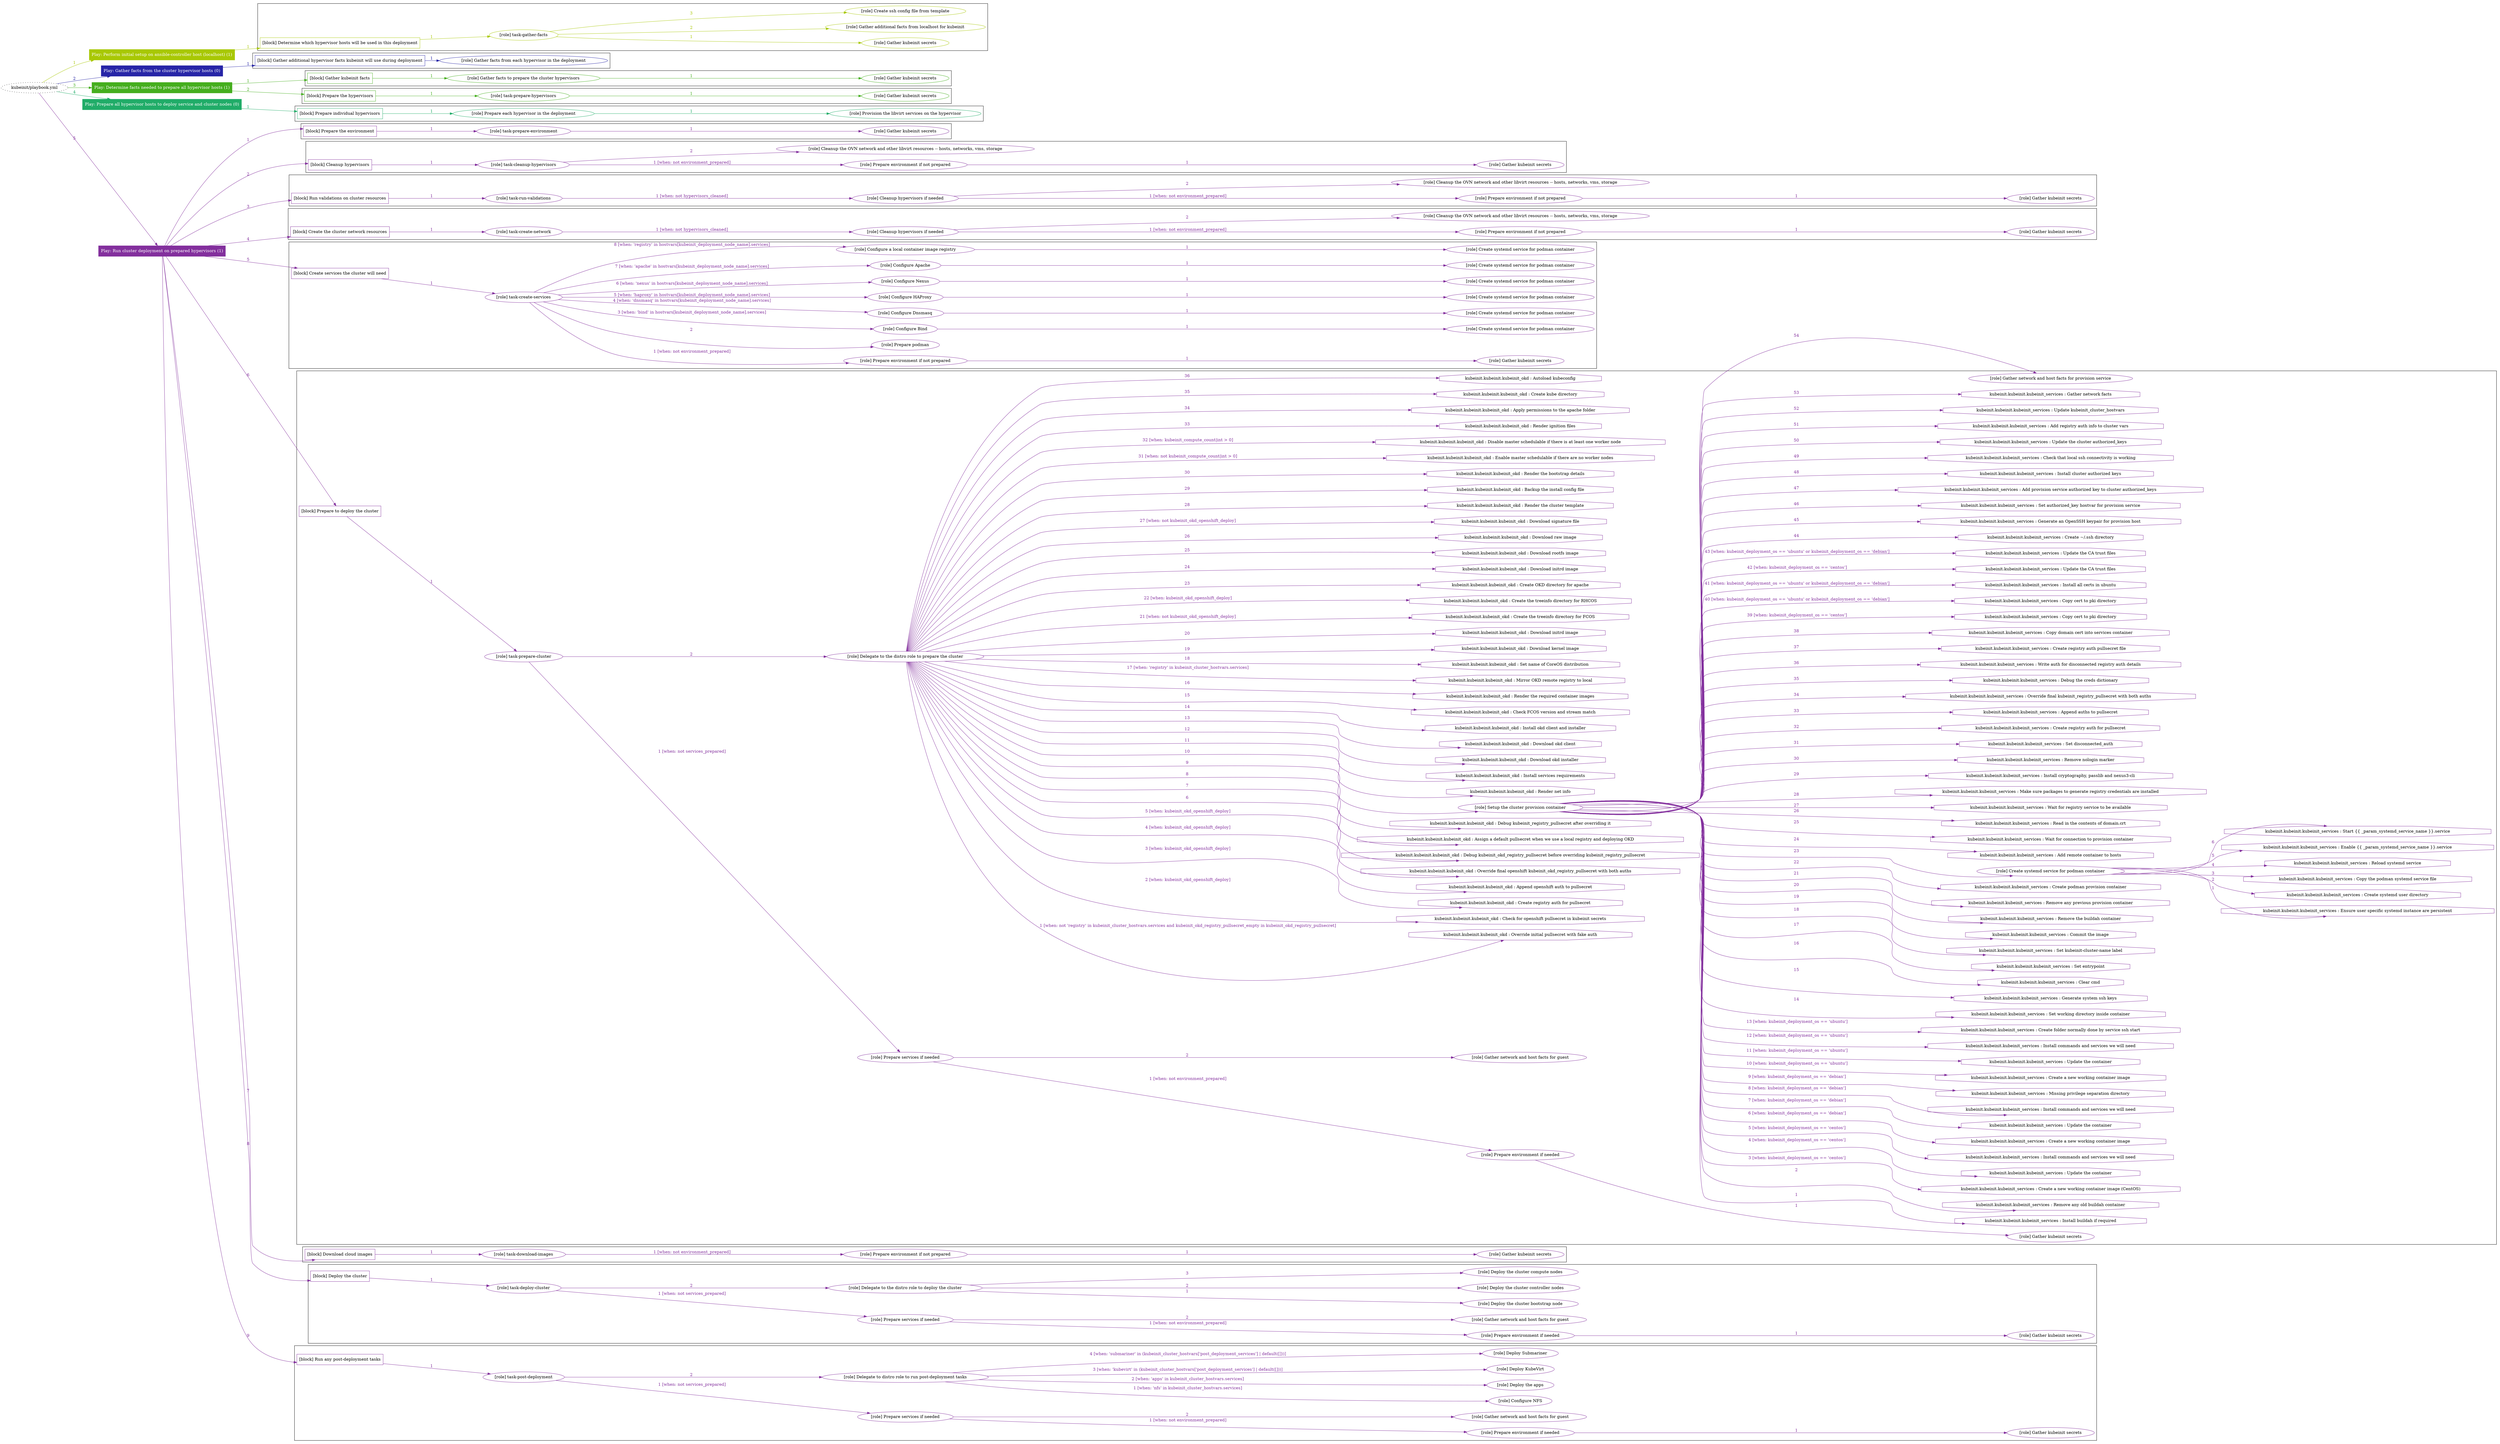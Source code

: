 digraph {
	graph [concentrate=true ordering=in rankdir=LR ratio=fill]
	edge [esep=5 sep=10]
	"kubeinit/playbook.yml" [URL="/home/runner/work/kubeinit/kubeinit/kubeinit/playbook.yml" id=playbook_a6b70c76 style=dotted]
	"kubeinit/playbook.yml" -> play_f4ff912e [label="1 " color="#a8c804" fontcolor="#a8c804" id=edge_b6fc4850 labeltooltip="1 " tooltip="1 "]
	subgraph "Play: Perform initial setup on ansible-controller host (localhost) (1)" {
		play_f4ff912e [label="Play: Perform initial setup on ansible-controller host (localhost) (1)" URL="/home/runner/work/kubeinit/kubeinit/kubeinit/playbook.yml" color="#a8c804" fontcolor="#ffffff" id=play_f4ff912e shape=box style=filled tooltip=localhost]
		play_f4ff912e -> block_3ef3b5b1 [label=1 color="#a8c804" fontcolor="#a8c804" id=edge_f6509b59 labeltooltip=1 tooltip=1]
		subgraph cluster_block_3ef3b5b1 {
			block_3ef3b5b1 [label="[block] Determine which hypervisor hosts will be used in this deployment" URL="/home/runner/work/kubeinit/kubeinit/kubeinit/playbook.yml" color="#a8c804" id=block_3ef3b5b1 labeltooltip="Determine which hypervisor hosts will be used in this deployment" shape=box tooltip="Determine which hypervisor hosts will be used in this deployment"]
			block_3ef3b5b1 -> role_ed9e2ae8 [label="1 " color="#a8c804" fontcolor="#a8c804" id=edge_d002c8e3 labeltooltip="1 " tooltip="1 "]
			subgraph "task-gather-facts" {
				role_ed9e2ae8 [label="[role] task-gather-facts" URL="/home/runner/work/kubeinit/kubeinit/kubeinit/playbook.yml" color="#a8c804" id=role_ed9e2ae8 tooltip="task-gather-facts"]
				role_ed9e2ae8 -> role_b1166910 [label="1 " color="#a8c804" fontcolor="#a8c804" id=edge_808546fa labeltooltip="1 " tooltip="1 "]
				subgraph "Gather kubeinit secrets" {
					role_b1166910 [label="[role] Gather kubeinit secrets" URL="/home/runner/.ansible/collections/ansible_collections/kubeinit/kubeinit/roles/kubeinit_prepare/tasks/build_hypervisors_group.yml" color="#a8c804" id=role_b1166910 tooltip="Gather kubeinit secrets"]
				}
				role_ed9e2ae8 -> role_55dadc92 [label="2 " color="#a8c804" fontcolor="#a8c804" id=edge_7db53532 labeltooltip="2 " tooltip="2 "]
				subgraph "Gather additional facts from localhost for kubeinit" {
					role_55dadc92 [label="[role] Gather additional facts from localhost for kubeinit" URL="/home/runner/.ansible/collections/ansible_collections/kubeinit/kubeinit/roles/kubeinit_prepare/tasks/build_hypervisors_group.yml" color="#a8c804" id=role_55dadc92 tooltip="Gather additional facts from localhost for kubeinit"]
				}
				role_ed9e2ae8 -> role_6b0bbf6b [label="3 " color="#a8c804" fontcolor="#a8c804" id=edge_09c54f5e labeltooltip="3 " tooltip="3 "]
				subgraph "Create ssh config file from template" {
					role_6b0bbf6b [label="[role] Create ssh config file from template" URL="/home/runner/.ansible/collections/ansible_collections/kubeinit/kubeinit/roles/kubeinit_prepare/tasks/build_hypervisors_group.yml" color="#a8c804" id=role_6b0bbf6b tooltip="Create ssh config file from template"]
				}
			}
		}
	}
	"kubeinit/playbook.yml" -> play_1f5cbc61 [label="2 " color="#2725a7" fontcolor="#2725a7" id=edge_b780cfdf labeltooltip="2 " tooltip="2 "]
	subgraph "Play: Gather facts from the cluster hypervisor hosts (0)" {
		play_1f5cbc61 [label="Play: Gather facts from the cluster hypervisor hosts (0)" URL="/home/runner/work/kubeinit/kubeinit/kubeinit/playbook.yml" color="#2725a7" fontcolor="#ffffff" id=play_1f5cbc61 shape=box style=filled tooltip="Play: Gather facts from the cluster hypervisor hosts (0)"]
		play_1f5cbc61 -> block_c1462781 [label=1 color="#2725a7" fontcolor="#2725a7" id=edge_60acf9c2 labeltooltip=1 tooltip=1]
		subgraph cluster_block_c1462781 {
			block_c1462781 [label="[block] Gather additional hypervisor facts kubeinit will use during deployment" URL="/home/runner/work/kubeinit/kubeinit/kubeinit/playbook.yml" color="#2725a7" id=block_c1462781 labeltooltip="Gather additional hypervisor facts kubeinit will use during deployment" shape=box tooltip="Gather additional hypervisor facts kubeinit will use during deployment"]
			block_c1462781 -> role_75286f83 [label="1 " color="#2725a7" fontcolor="#2725a7" id=edge_132f23a1 labeltooltip="1 " tooltip="1 "]
			subgraph "Gather facts from each hypervisor in the deployment" {
				role_75286f83 [label="[role] Gather facts from each hypervisor in the deployment" URL="/home/runner/work/kubeinit/kubeinit/kubeinit/playbook.yml" color="#2725a7" id=role_75286f83 tooltip="Gather facts from each hypervisor in the deployment"]
			}
		}
	}
	"kubeinit/playbook.yml" -> play_228e7a5f [label="3 " color="#45ae1e" fontcolor="#45ae1e" id=edge_71c0d018 labeltooltip="3 " tooltip="3 "]
	subgraph "Play: Determine facts needed to prepare all hypervisor hosts (1)" {
		play_228e7a5f [label="Play: Determine facts needed to prepare all hypervisor hosts (1)" URL="/home/runner/work/kubeinit/kubeinit/kubeinit/playbook.yml" color="#45ae1e" fontcolor="#ffffff" id=play_228e7a5f shape=box style=filled tooltip=localhost]
		play_228e7a5f -> block_63036535 [label=1 color="#45ae1e" fontcolor="#45ae1e" id=edge_76304f6d labeltooltip=1 tooltip=1]
		subgraph cluster_block_63036535 {
			block_63036535 [label="[block] Gather kubeinit facts" URL="/home/runner/work/kubeinit/kubeinit/kubeinit/playbook.yml" color="#45ae1e" id=block_63036535 labeltooltip="Gather kubeinit facts" shape=box tooltip="Gather kubeinit facts"]
			block_63036535 -> role_fc041cd8 [label="1 " color="#45ae1e" fontcolor="#45ae1e" id=edge_e8f5d4a3 labeltooltip="1 " tooltip="1 "]
			subgraph "Gather facts to prepare the cluster hypervisors" {
				role_fc041cd8 [label="[role] Gather facts to prepare the cluster hypervisors" URL="/home/runner/work/kubeinit/kubeinit/kubeinit/playbook.yml" color="#45ae1e" id=role_fc041cd8 tooltip="Gather facts to prepare the cluster hypervisors"]
				role_fc041cd8 -> role_08a4931a [label="1 " color="#45ae1e" fontcolor="#45ae1e" id=edge_656aa96a labeltooltip="1 " tooltip="1 "]
				subgraph "Gather kubeinit secrets" {
					role_08a4931a [label="[role] Gather kubeinit secrets" URL="/home/runner/.ansible/collections/ansible_collections/kubeinit/kubeinit/roles/kubeinit_prepare/tasks/gather_kubeinit_facts.yml" color="#45ae1e" id=role_08a4931a tooltip="Gather kubeinit secrets"]
				}
			}
		}
		play_228e7a5f -> block_3060d4cf [label=2 color="#45ae1e" fontcolor="#45ae1e" id=edge_1fbf27c1 labeltooltip=2 tooltip=2]
		subgraph cluster_block_3060d4cf {
			block_3060d4cf [label="[block] Prepare the hypervisors" URL="/home/runner/work/kubeinit/kubeinit/kubeinit/playbook.yml" color="#45ae1e" id=block_3060d4cf labeltooltip="Prepare the hypervisors" shape=box tooltip="Prepare the hypervisors"]
			block_3060d4cf -> role_2e2a7b5f [label="1 " color="#45ae1e" fontcolor="#45ae1e" id=edge_7459a63b labeltooltip="1 " tooltip="1 "]
			subgraph "task-prepare-hypervisors" {
				role_2e2a7b5f [label="[role] task-prepare-hypervisors" URL="/home/runner/work/kubeinit/kubeinit/kubeinit/playbook.yml" color="#45ae1e" id=role_2e2a7b5f tooltip="task-prepare-hypervisors"]
				role_2e2a7b5f -> role_d0686a39 [label="1 " color="#45ae1e" fontcolor="#45ae1e" id=edge_3a501d2d labeltooltip="1 " tooltip="1 "]
				subgraph "Gather kubeinit secrets" {
					role_d0686a39 [label="[role] Gather kubeinit secrets" URL="/home/runner/.ansible/collections/ansible_collections/kubeinit/kubeinit/roles/kubeinit_prepare/tasks/gather_kubeinit_facts.yml" color="#45ae1e" id=role_d0686a39 tooltip="Gather kubeinit secrets"]
				}
			}
		}
	}
	"kubeinit/playbook.yml" -> play_ff53e64a [label="4 " color="#20ac68" fontcolor="#20ac68" id=edge_1169f90a labeltooltip="4 " tooltip="4 "]
	subgraph "Play: Prepare all hypervisor hosts to deploy service and cluster nodes (0)" {
		play_ff53e64a [label="Play: Prepare all hypervisor hosts to deploy service and cluster nodes (0)" URL="/home/runner/work/kubeinit/kubeinit/kubeinit/playbook.yml" color="#20ac68" fontcolor="#ffffff" id=play_ff53e64a shape=box style=filled tooltip="Play: Prepare all hypervisor hosts to deploy service and cluster nodes (0)"]
		play_ff53e64a -> block_aae4dc08 [label=1 color="#20ac68" fontcolor="#20ac68" id=edge_a3bbde7c labeltooltip=1 tooltip=1]
		subgraph cluster_block_aae4dc08 {
			block_aae4dc08 [label="[block] Prepare individual hypervisors" URL="/home/runner/work/kubeinit/kubeinit/kubeinit/playbook.yml" color="#20ac68" id=block_aae4dc08 labeltooltip="Prepare individual hypervisors" shape=box tooltip="Prepare individual hypervisors"]
			block_aae4dc08 -> role_95e8afd8 [label="1 " color="#20ac68" fontcolor="#20ac68" id=edge_f61b81d9 labeltooltip="1 " tooltip="1 "]
			subgraph "Prepare each hypervisor in the deployment" {
				role_95e8afd8 [label="[role] Prepare each hypervisor in the deployment" URL="/home/runner/work/kubeinit/kubeinit/kubeinit/playbook.yml" color="#20ac68" id=role_95e8afd8 tooltip="Prepare each hypervisor in the deployment"]
				role_95e8afd8 -> role_e5339e8c [label="1 " color="#20ac68" fontcolor="#20ac68" id=edge_17d21f33 labeltooltip="1 " tooltip="1 "]
				subgraph "Provision the libvirt services on the hypervisor" {
					role_e5339e8c [label="[role] Provision the libvirt services on the hypervisor" URL="/home/runner/.ansible/collections/ansible_collections/kubeinit/kubeinit/roles/kubeinit_prepare/tasks/prepare_hypervisor.yml" color="#20ac68" id=role_e5339e8c tooltip="Provision the libvirt services on the hypervisor"]
				}
			}
		}
	}
	"kubeinit/playbook.yml" -> play_6db823cf [label="5 " color="#832f9d" fontcolor="#832f9d" id=edge_ae91df53 labeltooltip="5 " tooltip="5 "]
	subgraph "Play: Run cluster deployment on prepared hypervisors (1)" {
		play_6db823cf [label="Play: Run cluster deployment on prepared hypervisors (1)" URL="/home/runner/work/kubeinit/kubeinit/kubeinit/playbook.yml" color="#832f9d" fontcolor="#ffffff" id=play_6db823cf shape=box style=filled tooltip=localhost]
		play_6db823cf -> block_5c20ef31 [label=1 color="#832f9d" fontcolor="#832f9d" id=edge_b50243a7 labeltooltip=1 tooltip=1]
		subgraph cluster_block_5c20ef31 {
			block_5c20ef31 [label="[block] Prepare the environment" URL="/home/runner/work/kubeinit/kubeinit/kubeinit/playbook.yml" color="#832f9d" id=block_5c20ef31 labeltooltip="Prepare the environment" shape=box tooltip="Prepare the environment"]
			block_5c20ef31 -> role_a47884e7 [label="1 " color="#832f9d" fontcolor="#832f9d" id=edge_344fc8e4 labeltooltip="1 " tooltip="1 "]
			subgraph "task-prepare-environment" {
				role_a47884e7 [label="[role] task-prepare-environment" URL="/home/runner/work/kubeinit/kubeinit/kubeinit/playbook.yml" color="#832f9d" id=role_a47884e7 tooltip="task-prepare-environment"]
				role_a47884e7 -> role_d22b34b7 [label="1 " color="#832f9d" fontcolor="#832f9d" id=edge_0df93a53 labeltooltip="1 " tooltip="1 "]
				subgraph "Gather kubeinit secrets" {
					role_d22b34b7 [label="[role] Gather kubeinit secrets" URL="/home/runner/.ansible/collections/ansible_collections/kubeinit/kubeinit/roles/kubeinit_prepare/tasks/gather_kubeinit_facts.yml" color="#832f9d" id=role_d22b34b7 tooltip="Gather kubeinit secrets"]
				}
			}
		}
		play_6db823cf -> block_4d676451 [label=2 color="#832f9d" fontcolor="#832f9d" id=edge_f6d308d8 labeltooltip=2 tooltip=2]
		subgraph cluster_block_4d676451 {
			block_4d676451 [label="[block] Cleanup hypervisors" URL="/home/runner/work/kubeinit/kubeinit/kubeinit/playbook.yml" color="#832f9d" id=block_4d676451 labeltooltip="Cleanup hypervisors" shape=box tooltip="Cleanup hypervisors"]
			block_4d676451 -> role_c431ee1d [label="1 " color="#832f9d" fontcolor="#832f9d" id=edge_01870874 labeltooltip="1 " tooltip="1 "]
			subgraph "task-cleanup-hypervisors" {
				role_c431ee1d [label="[role] task-cleanup-hypervisors" URL="/home/runner/work/kubeinit/kubeinit/kubeinit/playbook.yml" color="#832f9d" id=role_c431ee1d tooltip="task-cleanup-hypervisors"]
				role_c431ee1d -> role_3c8540fe [label="1 [when: not environment_prepared]" color="#832f9d" fontcolor="#832f9d" id=edge_c283906d labeltooltip="1 [when: not environment_prepared]" tooltip="1 [when: not environment_prepared]"]
				subgraph "Prepare environment if not prepared" {
					role_3c8540fe [label="[role] Prepare environment if not prepared" URL="/home/runner/.ansible/collections/ansible_collections/kubeinit/kubeinit/roles/kubeinit_prepare/tasks/cleanup_hypervisors.yml" color="#832f9d" id=role_3c8540fe tooltip="Prepare environment if not prepared"]
					role_3c8540fe -> role_ead7fe89 [label="1 " color="#832f9d" fontcolor="#832f9d" id=edge_3268651f labeltooltip="1 " tooltip="1 "]
					subgraph "Gather kubeinit secrets" {
						role_ead7fe89 [label="[role] Gather kubeinit secrets" URL="/home/runner/.ansible/collections/ansible_collections/kubeinit/kubeinit/roles/kubeinit_prepare/tasks/gather_kubeinit_facts.yml" color="#832f9d" id=role_ead7fe89 tooltip="Gather kubeinit secrets"]
					}
				}
				role_c431ee1d -> role_c94d973e [label="2 " color="#832f9d" fontcolor="#832f9d" id=edge_8fbe494e labeltooltip="2 " tooltip="2 "]
				subgraph "Cleanup the OVN network and other libvirt resources -- hosts, networks, vms, storage" {
					role_c94d973e [label="[role] Cleanup the OVN network and other libvirt resources -- hosts, networks, vms, storage" URL="/home/runner/.ansible/collections/ansible_collections/kubeinit/kubeinit/roles/kubeinit_prepare/tasks/cleanup_hypervisors.yml" color="#832f9d" id=role_c94d973e tooltip="Cleanup the OVN network and other libvirt resources -- hosts, networks, vms, storage"]
				}
			}
		}
		play_6db823cf -> block_b1de653d [label=3 color="#832f9d" fontcolor="#832f9d" id=edge_76ed796f labeltooltip=3 tooltip=3]
		subgraph cluster_block_b1de653d {
			block_b1de653d [label="[block] Run validations on cluster resources" URL="/home/runner/work/kubeinit/kubeinit/kubeinit/playbook.yml" color="#832f9d" id=block_b1de653d labeltooltip="Run validations on cluster resources" shape=box tooltip="Run validations on cluster resources"]
			block_b1de653d -> role_be6d67c5 [label="1 " color="#832f9d" fontcolor="#832f9d" id=edge_d997c658 labeltooltip="1 " tooltip="1 "]
			subgraph "task-run-validations" {
				role_be6d67c5 [label="[role] task-run-validations" URL="/home/runner/work/kubeinit/kubeinit/kubeinit/playbook.yml" color="#832f9d" id=role_be6d67c5 tooltip="task-run-validations"]
				role_be6d67c5 -> role_eaa1656a [label="1 [when: not hypervisors_cleaned]" color="#832f9d" fontcolor="#832f9d" id=edge_cd91a831 labeltooltip="1 [when: not hypervisors_cleaned]" tooltip="1 [when: not hypervisors_cleaned]"]
				subgraph "Cleanup hypervisors if needed" {
					role_eaa1656a [label="[role] Cleanup hypervisors if needed" URL="/home/runner/.ansible/collections/ansible_collections/kubeinit/kubeinit/roles/kubeinit_validations/tasks/main.yml" color="#832f9d" id=role_eaa1656a tooltip="Cleanup hypervisors if needed"]
					role_eaa1656a -> role_ffbac42b [label="1 [when: not environment_prepared]" color="#832f9d" fontcolor="#832f9d" id=edge_c670d399 labeltooltip="1 [when: not environment_prepared]" tooltip="1 [when: not environment_prepared]"]
					subgraph "Prepare environment if not prepared" {
						role_ffbac42b [label="[role] Prepare environment if not prepared" URL="/home/runner/.ansible/collections/ansible_collections/kubeinit/kubeinit/roles/kubeinit_prepare/tasks/cleanup_hypervisors.yml" color="#832f9d" id=role_ffbac42b tooltip="Prepare environment if not prepared"]
						role_ffbac42b -> role_3fb74d5e [label="1 " color="#832f9d" fontcolor="#832f9d" id=edge_640402d6 labeltooltip="1 " tooltip="1 "]
						subgraph "Gather kubeinit secrets" {
							role_3fb74d5e [label="[role] Gather kubeinit secrets" URL="/home/runner/.ansible/collections/ansible_collections/kubeinit/kubeinit/roles/kubeinit_prepare/tasks/gather_kubeinit_facts.yml" color="#832f9d" id=role_3fb74d5e tooltip="Gather kubeinit secrets"]
						}
					}
					role_eaa1656a -> role_1af2807d [label="2 " color="#832f9d" fontcolor="#832f9d" id=edge_e1def32c labeltooltip="2 " tooltip="2 "]
					subgraph "Cleanup the OVN network and other libvirt resources -- hosts, networks, vms, storage" {
						role_1af2807d [label="[role] Cleanup the OVN network and other libvirt resources -- hosts, networks, vms, storage" URL="/home/runner/.ansible/collections/ansible_collections/kubeinit/kubeinit/roles/kubeinit_prepare/tasks/cleanup_hypervisors.yml" color="#832f9d" id=role_1af2807d tooltip="Cleanup the OVN network and other libvirt resources -- hosts, networks, vms, storage"]
					}
				}
			}
		}
		play_6db823cf -> block_71bdc7ae [label=4 color="#832f9d" fontcolor="#832f9d" id=edge_37d9bbb2 labeltooltip=4 tooltip=4]
		subgraph cluster_block_71bdc7ae {
			block_71bdc7ae [label="[block] Create the cluster network resources" URL="/home/runner/work/kubeinit/kubeinit/kubeinit/playbook.yml" color="#832f9d" id=block_71bdc7ae labeltooltip="Create the cluster network resources" shape=box tooltip="Create the cluster network resources"]
			block_71bdc7ae -> role_66cb0c8d [label="1 " color="#832f9d" fontcolor="#832f9d" id=edge_01158362 labeltooltip="1 " tooltip="1 "]
			subgraph "task-create-network" {
				role_66cb0c8d [label="[role] task-create-network" URL="/home/runner/work/kubeinit/kubeinit/kubeinit/playbook.yml" color="#832f9d" id=role_66cb0c8d tooltip="task-create-network"]
				role_66cb0c8d -> role_aa14fdf1 [label="1 [when: not hypervisors_cleaned]" color="#832f9d" fontcolor="#832f9d" id=edge_058d3fd1 labeltooltip="1 [when: not hypervisors_cleaned]" tooltip="1 [when: not hypervisors_cleaned]"]
				subgraph "Cleanup hypervisors if needed" {
					role_aa14fdf1 [label="[role] Cleanup hypervisors if needed" URL="/home/runner/.ansible/collections/ansible_collections/kubeinit/kubeinit/roles/kubeinit_libvirt/tasks/create_network.yml" color="#832f9d" id=role_aa14fdf1 tooltip="Cleanup hypervisors if needed"]
					role_aa14fdf1 -> role_e20370b5 [label="1 [when: not environment_prepared]" color="#832f9d" fontcolor="#832f9d" id=edge_21879e9c labeltooltip="1 [when: not environment_prepared]" tooltip="1 [when: not environment_prepared]"]
					subgraph "Prepare environment if not prepared" {
						role_e20370b5 [label="[role] Prepare environment if not prepared" URL="/home/runner/.ansible/collections/ansible_collections/kubeinit/kubeinit/roles/kubeinit_prepare/tasks/cleanup_hypervisors.yml" color="#832f9d" id=role_e20370b5 tooltip="Prepare environment if not prepared"]
						role_e20370b5 -> role_f5800e07 [label="1 " color="#832f9d" fontcolor="#832f9d" id=edge_5946bd07 labeltooltip="1 " tooltip="1 "]
						subgraph "Gather kubeinit secrets" {
							role_f5800e07 [label="[role] Gather kubeinit secrets" URL="/home/runner/.ansible/collections/ansible_collections/kubeinit/kubeinit/roles/kubeinit_prepare/tasks/gather_kubeinit_facts.yml" color="#832f9d" id=role_f5800e07 tooltip="Gather kubeinit secrets"]
						}
					}
					role_aa14fdf1 -> role_07e0a5b6 [label="2 " color="#832f9d" fontcolor="#832f9d" id=edge_267f4a95 labeltooltip="2 " tooltip="2 "]
					subgraph "Cleanup the OVN network and other libvirt resources -- hosts, networks, vms, storage" {
						role_07e0a5b6 [label="[role] Cleanup the OVN network and other libvirt resources -- hosts, networks, vms, storage" URL="/home/runner/.ansible/collections/ansible_collections/kubeinit/kubeinit/roles/kubeinit_prepare/tasks/cleanup_hypervisors.yml" color="#832f9d" id=role_07e0a5b6 tooltip="Cleanup the OVN network and other libvirt resources -- hosts, networks, vms, storage"]
					}
				}
			}
		}
		play_6db823cf -> block_28fa4b34 [label=5 color="#832f9d" fontcolor="#832f9d" id=edge_6cb6c35c labeltooltip=5 tooltip=5]
		subgraph cluster_block_28fa4b34 {
			block_28fa4b34 [label="[block] Create services the cluster will need" URL="/home/runner/work/kubeinit/kubeinit/kubeinit/playbook.yml" color="#832f9d" id=block_28fa4b34 labeltooltip="Create services the cluster will need" shape=box tooltip="Create services the cluster will need"]
			block_28fa4b34 -> role_7a3ceadc [label="1 " color="#832f9d" fontcolor="#832f9d" id=edge_d1cd7254 labeltooltip="1 " tooltip="1 "]
			subgraph "task-create-services" {
				role_7a3ceadc [label="[role] task-create-services" URL="/home/runner/work/kubeinit/kubeinit/kubeinit/playbook.yml" color="#832f9d" id=role_7a3ceadc tooltip="task-create-services"]
				role_7a3ceadc -> role_d6d3edc4 [label="1 [when: not environment_prepared]" color="#832f9d" fontcolor="#832f9d" id=edge_75f18bfa labeltooltip="1 [when: not environment_prepared]" tooltip="1 [when: not environment_prepared]"]
				subgraph "Prepare environment if not prepared" {
					role_d6d3edc4 [label="[role] Prepare environment if not prepared" URL="/home/runner/.ansible/collections/ansible_collections/kubeinit/kubeinit/roles/kubeinit_services/tasks/main.yml" color="#832f9d" id=role_d6d3edc4 tooltip="Prepare environment if not prepared"]
					role_d6d3edc4 -> role_25bf0451 [label="1 " color="#832f9d" fontcolor="#832f9d" id=edge_a1679692 labeltooltip="1 " tooltip="1 "]
					subgraph "Gather kubeinit secrets" {
						role_25bf0451 [label="[role] Gather kubeinit secrets" URL="/home/runner/.ansible/collections/ansible_collections/kubeinit/kubeinit/roles/kubeinit_prepare/tasks/gather_kubeinit_facts.yml" color="#832f9d" id=role_25bf0451 tooltip="Gather kubeinit secrets"]
					}
				}
				role_7a3ceadc -> role_d7ea9fb5 [label="2 " color="#832f9d" fontcolor="#832f9d" id=edge_5a62db24 labeltooltip="2 " tooltip="2 "]
				subgraph "Prepare podman" {
					role_d7ea9fb5 [label="[role] Prepare podman" URL="/home/runner/.ansible/collections/ansible_collections/kubeinit/kubeinit/roles/kubeinit_services/tasks/00_create_service_pod.yml" color="#832f9d" id=role_d7ea9fb5 tooltip="Prepare podman"]
				}
				role_7a3ceadc -> role_9ad1a687 [label="3 [when: 'bind' in hostvars[kubeinit_deployment_node_name].services]" color="#832f9d" fontcolor="#832f9d" id=edge_cd821ad4 labeltooltip="3 [when: 'bind' in hostvars[kubeinit_deployment_node_name].services]" tooltip="3 [when: 'bind' in hostvars[kubeinit_deployment_node_name].services]"]
				subgraph "Configure Bind" {
					role_9ad1a687 [label="[role] Configure Bind" URL="/home/runner/.ansible/collections/ansible_collections/kubeinit/kubeinit/roles/kubeinit_services/tasks/start_services_containers.yml" color="#832f9d" id=role_9ad1a687 tooltip="Configure Bind"]
					role_9ad1a687 -> role_cb0553cd [label="1 " color="#832f9d" fontcolor="#832f9d" id=edge_adf2a556 labeltooltip="1 " tooltip="1 "]
					subgraph "Create systemd service for podman container" {
						role_cb0553cd [label="[role] Create systemd service for podman container" URL="/home/runner/.ansible/collections/ansible_collections/kubeinit/kubeinit/roles/kubeinit_bind/tasks/main.yml" color="#832f9d" id=role_cb0553cd tooltip="Create systemd service for podman container"]
					}
				}
				role_7a3ceadc -> role_ef8117fe [label="4 [when: 'dnsmasq' in hostvars[kubeinit_deployment_node_name].services]" color="#832f9d" fontcolor="#832f9d" id=edge_7c58dcf0 labeltooltip="4 [when: 'dnsmasq' in hostvars[kubeinit_deployment_node_name].services]" tooltip="4 [when: 'dnsmasq' in hostvars[kubeinit_deployment_node_name].services]"]
				subgraph "Configure Dnsmasq" {
					role_ef8117fe [label="[role] Configure Dnsmasq" URL="/home/runner/.ansible/collections/ansible_collections/kubeinit/kubeinit/roles/kubeinit_services/tasks/start_services_containers.yml" color="#832f9d" id=role_ef8117fe tooltip="Configure Dnsmasq"]
					role_ef8117fe -> role_e3b8e7f6 [label="1 " color="#832f9d" fontcolor="#832f9d" id=edge_22d1bbbf labeltooltip="1 " tooltip="1 "]
					subgraph "Create systemd service for podman container" {
						role_e3b8e7f6 [label="[role] Create systemd service for podman container" URL="/home/runner/.ansible/collections/ansible_collections/kubeinit/kubeinit/roles/kubeinit_dnsmasq/tasks/main.yml" color="#832f9d" id=role_e3b8e7f6 tooltip="Create systemd service for podman container"]
					}
				}
				role_7a3ceadc -> role_bbb4df07 [label="5 [when: 'haproxy' in hostvars[kubeinit_deployment_node_name].services]" color="#832f9d" fontcolor="#832f9d" id=edge_53f1fd56 labeltooltip="5 [when: 'haproxy' in hostvars[kubeinit_deployment_node_name].services]" tooltip="5 [when: 'haproxy' in hostvars[kubeinit_deployment_node_name].services]"]
				subgraph "Configure HAProxy" {
					role_bbb4df07 [label="[role] Configure HAProxy" URL="/home/runner/.ansible/collections/ansible_collections/kubeinit/kubeinit/roles/kubeinit_services/tasks/start_services_containers.yml" color="#832f9d" id=role_bbb4df07 tooltip="Configure HAProxy"]
					role_bbb4df07 -> role_9ea8632b [label="1 " color="#832f9d" fontcolor="#832f9d" id=edge_96d9789f labeltooltip="1 " tooltip="1 "]
					subgraph "Create systemd service for podman container" {
						role_9ea8632b [label="[role] Create systemd service for podman container" URL="/home/runner/.ansible/collections/ansible_collections/kubeinit/kubeinit/roles/kubeinit_haproxy/tasks/main.yml" color="#832f9d" id=role_9ea8632b tooltip="Create systemd service for podman container"]
					}
				}
				role_7a3ceadc -> role_142baec9 [label="6 [when: 'nexus' in hostvars[kubeinit_deployment_node_name].services]" color="#832f9d" fontcolor="#832f9d" id=edge_bbf63861 labeltooltip="6 [when: 'nexus' in hostvars[kubeinit_deployment_node_name].services]" tooltip="6 [when: 'nexus' in hostvars[kubeinit_deployment_node_name].services]"]
				subgraph "Configure Nexus" {
					role_142baec9 [label="[role] Configure Nexus" URL="/home/runner/.ansible/collections/ansible_collections/kubeinit/kubeinit/roles/kubeinit_services/tasks/start_services_containers.yml" color="#832f9d" id=role_142baec9 tooltip="Configure Nexus"]
					role_142baec9 -> role_803ca109 [label="1 " color="#832f9d" fontcolor="#832f9d" id=edge_7100973b labeltooltip="1 " tooltip="1 "]
					subgraph "Create systemd service for podman container" {
						role_803ca109 [label="[role] Create systemd service for podman container" URL="/home/runner/.ansible/collections/ansible_collections/kubeinit/kubeinit/roles/kubeinit_nexus/tasks/main.yml" color="#832f9d" id=role_803ca109 tooltip="Create systemd service for podman container"]
					}
				}
				role_7a3ceadc -> role_3323c31d [label="7 [when: 'apache' in hostvars[kubeinit_deployment_node_name].services]" color="#832f9d" fontcolor="#832f9d" id=edge_6c924a28 labeltooltip="7 [when: 'apache' in hostvars[kubeinit_deployment_node_name].services]" tooltip="7 [when: 'apache' in hostvars[kubeinit_deployment_node_name].services]"]
				subgraph "Configure Apache" {
					role_3323c31d [label="[role] Configure Apache" URL="/home/runner/.ansible/collections/ansible_collections/kubeinit/kubeinit/roles/kubeinit_services/tasks/start_services_containers.yml" color="#832f9d" id=role_3323c31d tooltip="Configure Apache"]
					role_3323c31d -> role_7029da8e [label="1 " color="#832f9d" fontcolor="#832f9d" id=edge_dc54cf94 labeltooltip="1 " tooltip="1 "]
					subgraph "Create systemd service for podman container" {
						role_7029da8e [label="[role] Create systemd service for podman container" URL="/home/runner/.ansible/collections/ansible_collections/kubeinit/kubeinit/roles/kubeinit_apache/tasks/main.yml" color="#832f9d" id=role_7029da8e tooltip="Create systemd service for podman container"]
					}
				}
				role_7a3ceadc -> role_1425ee13 [label="8 [when: 'registry' in hostvars[kubeinit_deployment_node_name].services]" color="#832f9d" fontcolor="#832f9d" id=edge_38e2771a labeltooltip="8 [when: 'registry' in hostvars[kubeinit_deployment_node_name].services]" tooltip="8 [when: 'registry' in hostvars[kubeinit_deployment_node_name].services]"]
				subgraph "Configure a local container image registry" {
					role_1425ee13 [label="[role] Configure a local container image registry" URL="/home/runner/.ansible/collections/ansible_collections/kubeinit/kubeinit/roles/kubeinit_services/tasks/start_services_containers.yml" color="#832f9d" id=role_1425ee13 tooltip="Configure a local container image registry"]
					role_1425ee13 -> role_01a14fdc [label="1 " color="#832f9d" fontcolor="#832f9d" id=edge_b6839aa1 labeltooltip="1 " tooltip="1 "]
					subgraph "Create systemd service for podman container" {
						role_01a14fdc [label="[role] Create systemd service for podman container" URL="/home/runner/.ansible/collections/ansible_collections/kubeinit/kubeinit/roles/kubeinit_registry/tasks/main.yml" color="#832f9d" id=role_01a14fdc tooltip="Create systemd service for podman container"]
					}
				}
			}
		}
		play_6db823cf -> block_435f10e4 [label=6 color="#832f9d" fontcolor="#832f9d" id=edge_b752528d labeltooltip=6 tooltip=6]
		subgraph cluster_block_435f10e4 {
			block_435f10e4 [label="[block] Prepare to deploy the cluster" URL="/home/runner/work/kubeinit/kubeinit/kubeinit/playbook.yml" color="#832f9d" id=block_435f10e4 labeltooltip="Prepare to deploy the cluster" shape=box tooltip="Prepare to deploy the cluster"]
			block_435f10e4 -> role_96f4baf4 [label="1 " color="#832f9d" fontcolor="#832f9d" id=edge_b16635e6 labeltooltip="1 " tooltip="1 "]
			subgraph "task-prepare-cluster" {
				role_96f4baf4 [label="[role] task-prepare-cluster" URL="/home/runner/work/kubeinit/kubeinit/kubeinit/playbook.yml" color="#832f9d" id=role_96f4baf4 tooltip="task-prepare-cluster"]
				role_96f4baf4 -> role_7ff4421c [label="1 [when: not services_prepared]" color="#832f9d" fontcolor="#832f9d" id=edge_3238fd5e labeltooltip="1 [when: not services_prepared]" tooltip="1 [when: not services_prepared]"]
				subgraph "Prepare services if needed" {
					role_7ff4421c [label="[role] Prepare services if needed" URL="/home/runner/.ansible/collections/ansible_collections/kubeinit/kubeinit/roles/kubeinit_prepare/tasks/prepare_cluster.yml" color="#832f9d" id=role_7ff4421c tooltip="Prepare services if needed"]
					role_7ff4421c -> role_39c3cfcc [label="1 [when: not environment_prepared]" color="#832f9d" fontcolor="#832f9d" id=edge_35d360b6 labeltooltip="1 [when: not environment_prepared]" tooltip="1 [when: not environment_prepared]"]
					subgraph "Prepare environment if needed" {
						role_39c3cfcc [label="[role] Prepare environment if needed" URL="/home/runner/.ansible/collections/ansible_collections/kubeinit/kubeinit/roles/kubeinit_services/tasks/prepare_services.yml" color="#832f9d" id=role_39c3cfcc tooltip="Prepare environment if needed"]
						role_39c3cfcc -> role_3978adba [label="1 " color="#832f9d" fontcolor="#832f9d" id=edge_19bd219d labeltooltip="1 " tooltip="1 "]
						subgraph "Gather kubeinit secrets" {
							role_3978adba [label="[role] Gather kubeinit secrets" URL="/home/runner/.ansible/collections/ansible_collections/kubeinit/kubeinit/roles/kubeinit_prepare/tasks/gather_kubeinit_facts.yml" color="#832f9d" id=role_3978adba tooltip="Gather kubeinit secrets"]
						}
					}
					role_7ff4421c -> role_fb4aa515 [label="2 " color="#832f9d" fontcolor="#832f9d" id=edge_3c4d3ff7 labeltooltip="2 " tooltip="2 "]
					subgraph "Gather network and host facts for guest" {
						role_fb4aa515 [label="[role] Gather network and host facts for guest" URL="/home/runner/.ansible/collections/ansible_collections/kubeinit/kubeinit/roles/kubeinit_services/tasks/prepare_services.yml" color="#832f9d" id=role_fb4aa515 tooltip="Gather network and host facts for guest"]
					}
				}
				role_96f4baf4 -> role_39164c4c [label="2 " color="#832f9d" fontcolor="#832f9d" id=edge_5cf71bf3 labeltooltip="2 " tooltip="2 "]
				subgraph "Delegate to the distro role to prepare the cluster" {
					role_39164c4c [label="[role] Delegate to the distro role to prepare the cluster" URL="/home/runner/.ansible/collections/ansible_collections/kubeinit/kubeinit/roles/kubeinit_prepare/tasks/prepare_cluster.yml" color="#832f9d" id=role_39164c4c tooltip="Delegate to the distro role to prepare the cluster"]
					task_b6e53e5f [label="kubeinit.kubeinit.kubeinit_okd : Override initial pullsecret with fake auth" URL="/home/runner/.ansible/collections/ansible_collections/kubeinit/kubeinit/roles/kubeinit_okd/tasks/prepare_cluster.yml" color="#832f9d" id=task_b6e53e5f shape=octagon tooltip="kubeinit.kubeinit.kubeinit_okd : Override initial pullsecret with fake auth"]
					role_39164c4c -> task_b6e53e5f [label="1 [when: not 'registry' in kubeinit_cluster_hostvars.services and kubeinit_okd_registry_pullsecret_empty in kubeinit_okd_registry_pullsecret]" color="#832f9d" fontcolor="#832f9d" id=edge_d06c499b labeltooltip="1 [when: not 'registry' in kubeinit_cluster_hostvars.services and kubeinit_okd_registry_pullsecret_empty in kubeinit_okd_registry_pullsecret]" tooltip="1 [when: not 'registry' in kubeinit_cluster_hostvars.services and kubeinit_okd_registry_pullsecret_empty in kubeinit_okd_registry_pullsecret]"]
					task_1c22cb80 [label="kubeinit.kubeinit.kubeinit_okd : Check for openshift pullsecret in kubeinit secrets" URL="/home/runner/.ansible/collections/ansible_collections/kubeinit/kubeinit/roles/kubeinit_okd/tasks/prepare_cluster.yml" color="#832f9d" id=task_1c22cb80 shape=octagon tooltip="kubeinit.kubeinit.kubeinit_okd : Check for openshift pullsecret in kubeinit secrets"]
					role_39164c4c -> task_1c22cb80 [label="2 [when: kubeinit_okd_openshift_deploy]" color="#832f9d" fontcolor="#832f9d" id=edge_ef534437 labeltooltip="2 [when: kubeinit_okd_openshift_deploy]" tooltip="2 [when: kubeinit_okd_openshift_deploy]"]
					task_ae42de1d [label="kubeinit.kubeinit.kubeinit_okd : Create registry auth for pullsecret" URL="/home/runner/.ansible/collections/ansible_collections/kubeinit/kubeinit/roles/kubeinit_okd/tasks/prepare_cluster.yml" color="#832f9d" id=task_ae42de1d shape=octagon tooltip="kubeinit.kubeinit.kubeinit_okd : Create registry auth for pullsecret"]
					role_39164c4c -> task_ae42de1d [label="3 [when: kubeinit_okd_openshift_deploy]" color="#832f9d" fontcolor="#832f9d" id=edge_b0181718 labeltooltip="3 [when: kubeinit_okd_openshift_deploy]" tooltip="3 [when: kubeinit_okd_openshift_deploy]"]
					task_fa214d0c [label="kubeinit.kubeinit.kubeinit_okd : Append openshift auth to pullsecret" URL="/home/runner/.ansible/collections/ansible_collections/kubeinit/kubeinit/roles/kubeinit_okd/tasks/prepare_cluster.yml" color="#832f9d" id=task_fa214d0c shape=octagon tooltip="kubeinit.kubeinit.kubeinit_okd : Append openshift auth to pullsecret"]
					role_39164c4c -> task_fa214d0c [label="4 [when: kubeinit_okd_openshift_deploy]" color="#832f9d" fontcolor="#832f9d" id=edge_2923eefb labeltooltip="4 [when: kubeinit_okd_openshift_deploy]" tooltip="4 [when: kubeinit_okd_openshift_deploy]"]
					task_f760663d [label="kubeinit.kubeinit.kubeinit_okd : Override final openshift kubeinit_okd_registry_pullsecret with both auths" URL="/home/runner/.ansible/collections/ansible_collections/kubeinit/kubeinit/roles/kubeinit_okd/tasks/prepare_cluster.yml" color="#832f9d" id=task_f760663d shape=octagon tooltip="kubeinit.kubeinit.kubeinit_okd : Override final openshift kubeinit_okd_registry_pullsecret with both auths"]
					role_39164c4c -> task_f760663d [label="5 [when: kubeinit_okd_openshift_deploy]" color="#832f9d" fontcolor="#832f9d" id=edge_ec1b52f0 labeltooltip="5 [when: kubeinit_okd_openshift_deploy]" tooltip="5 [when: kubeinit_okd_openshift_deploy]"]
					task_e00a5a48 [label="kubeinit.kubeinit.kubeinit_okd : Debug kubeinit_okd_registry_pullsecret before overriding kubeinit_registry_pullsecret" URL="/home/runner/.ansible/collections/ansible_collections/kubeinit/kubeinit/roles/kubeinit_okd/tasks/prepare_cluster.yml" color="#832f9d" id=task_e00a5a48 shape=octagon tooltip="kubeinit.kubeinit.kubeinit_okd : Debug kubeinit_okd_registry_pullsecret before overriding kubeinit_registry_pullsecret"]
					role_39164c4c -> task_e00a5a48 [label="6 " color="#832f9d" fontcolor="#832f9d" id=edge_ec45df28 labeltooltip="6 " tooltip="6 "]
					task_63c8ec11 [label="kubeinit.kubeinit.kubeinit_okd : Assign a default pullsecret when we use a local registry and deploying OKD" URL="/home/runner/.ansible/collections/ansible_collections/kubeinit/kubeinit/roles/kubeinit_okd/tasks/prepare_cluster.yml" color="#832f9d" id=task_63c8ec11 shape=octagon tooltip="kubeinit.kubeinit.kubeinit_okd : Assign a default pullsecret when we use a local registry and deploying OKD"]
					role_39164c4c -> task_63c8ec11 [label="7 " color="#832f9d" fontcolor="#832f9d" id=edge_b7b6bd57 labeltooltip="7 " tooltip="7 "]
					task_76600b5b [label="kubeinit.kubeinit.kubeinit_okd : Debug kubeinit_registry_pullsecret after overriding it" URL="/home/runner/.ansible/collections/ansible_collections/kubeinit/kubeinit/roles/kubeinit_okd/tasks/prepare_cluster.yml" color="#832f9d" id=task_76600b5b shape=octagon tooltip="kubeinit.kubeinit.kubeinit_okd : Debug kubeinit_registry_pullsecret after overriding it"]
					role_39164c4c -> task_76600b5b [label="8 " color="#832f9d" fontcolor="#832f9d" id=edge_df653cd3 labeltooltip="8 " tooltip="8 "]
					role_39164c4c -> role_7103397c [label="9 " color="#832f9d" fontcolor="#832f9d" id=edge_6e50eca0 labeltooltip="9 " tooltip="9 "]
					subgraph "Setup the cluster provision container" {
						role_7103397c [label="[role] Setup the cluster provision container" URL="/home/runner/.ansible/collections/ansible_collections/kubeinit/kubeinit/roles/kubeinit_okd/tasks/prepare_cluster.yml" color="#832f9d" id=role_7103397c tooltip="Setup the cluster provision container"]
						task_410bbb40 [label="kubeinit.kubeinit.kubeinit_services : Install buildah if required" URL="/home/runner/.ansible/collections/ansible_collections/kubeinit/kubeinit/roles/kubeinit_services/tasks/create_provision_container.yml" color="#832f9d" id=task_410bbb40 shape=octagon tooltip="kubeinit.kubeinit.kubeinit_services : Install buildah if required"]
						role_7103397c -> task_410bbb40 [label="1 " color="#832f9d" fontcolor="#832f9d" id=edge_b98e19ec labeltooltip="1 " tooltip="1 "]
						task_537fc0d0 [label="kubeinit.kubeinit.kubeinit_services : Remove any old buildah container" URL="/home/runner/.ansible/collections/ansible_collections/kubeinit/kubeinit/roles/kubeinit_services/tasks/create_provision_container.yml" color="#832f9d" id=task_537fc0d0 shape=octagon tooltip="kubeinit.kubeinit.kubeinit_services : Remove any old buildah container"]
						role_7103397c -> task_537fc0d0 [label="2 " color="#832f9d" fontcolor="#832f9d" id=edge_54447e17 labeltooltip="2 " tooltip="2 "]
						task_1e0597b9 [label="kubeinit.kubeinit.kubeinit_services : Create a new working container image (CentOS)" URL="/home/runner/.ansible/collections/ansible_collections/kubeinit/kubeinit/roles/kubeinit_services/tasks/create_provision_container.yml" color="#832f9d" id=task_1e0597b9 shape=octagon tooltip="kubeinit.kubeinit.kubeinit_services : Create a new working container image (CentOS)"]
						role_7103397c -> task_1e0597b9 [label="3 [when: kubeinit_deployment_os == 'centos']" color="#832f9d" fontcolor="#832f9d" id=edge_43a5ee7d labeltooltip="3 [when: kubeinit_deployment_os == 'centos']" tooltip="3 [when: kubeinit_deployment_os == 'centos']"]
						task_ebe55828 [label="kubeinit.kubeinit.kubeinit_services : Update the container" URL="/home/runner/.ansible/collections/ansible_collections/kubeinit/kubeinit/roles/kubeinit_services/tasks/create_provision_container.yml" color="#832f9d" id=task_ebe55828 shape=octagon tooltip="kubeinit.kubeinit.kubeinit_services : Update the container"]
						role_7103397c -> task_ebe55828 [label="4 [when: kubeinit_deployment_os == 'centos']" color="#832f9d" fontcolor="#832f9d" id=edge_52537ed5 labeltooltip="4 [when: kubeinit_deployment_os == 'centos']" tooltip="4 [when: kubeinit_deployment_os == 'centos']"]
						task_edd1be88 [label="kubeinit.kubeinit.kubeinit_services : Install commands and services we will need" URL="/home/runner/.ansible/collections/ansible_collections/kubeinit/kubeinit/roles/kubeinit_services/tasks/create_provision_container.yml" color="#832f9d" id=task_edd1be88 shape=octagon tooltip="kubeinit.kubeinit.kubeinit_services : Install commands and services we will need"]
						role_7103397c -> task_edd1be88 [label="5 [when: kubeinit_deployment_os == 'centos']" color="#832f9d" fontcolor="#832f9d" id=edge_05b190c8 labeltooltip="5 [when: kubeinit_deployment_os == 'centos']" tooltip="5 [when: kubeinit_deployment_os == 'centos']"]
						task_c87b92f0 [label="kubeinit.kubeinit.kubeinit_services : Create a new working container image" URL="/home/runner/.ansible/collections/ansible_collections/kubeinit/kubeinit/roles/kubeinit_services/tasks/create_provision_container.yml" color="#832f9d" id=task_c87b92f0 shape=octagon tooltip="kubeinit.kubeinit.kubeinit_services : Create a new working container image"]
						role_7103397c -> task_c87b92f0 [label="6 [when: kubeinit_deployment_os == 'debian']" color="#832f9d" fontcolor="#832f9d" id=edge_b19909ff labeltooltip="6 [when: kubeinit_deployment_os == 'debian']" tooltip="6 [when: kubeinit_deployment_os == 'debian']"]
						task_ef16613f [label="kubeinit.kubeinit.kubeinit_services : Update the container" URL="/home/runner/.ansible/collections/ansible_collections/kubeinit/kubeinit/roles/kubeinit_services/tasks/create_provision_container.yml" color="#832f9d" id=task_ef16613f shape=octagon tooltip="kubeinit.kubeinit.kubeinit_services : Update the container"]
						role_7103397c -> task_ef16613f [label="7 [when: kubeinit_deployment_os == 'debian']" color="#832f9d" fontcolor="#832f9d" id=edge_208bab86 labeltooltip="7 [when: kubeinit_deployment_os == 'debian']" tooltip="7 [when: kubeinit_deployment_os == 'debian']"]
						task_3791d857 [label="kubeinit.kubeinit.kubeinit_services : Install commands and services we will need" URL="/home/runner/.ansible/collections/ansible_collections/kubeinit/kubeinit/roles/kubeinit_services/tasks/create_provision_container.yml" color="#832f9d" id=task_3791d857 shape=octagon tooltip="kubeinit.kubeinit.kubeinit_services : Install commands and services we will need"]
						role_7103397c -> task_3791d857 [label="8 [when: kubeinit_deployment_os == 'debian']" color="#832f9d" fontcolor="#832f9d" id=edge_f53f381d labeltooltip="8 [when: kubeinit_deployment_os == 'debian']" tooltip="8 [when: kubeinit_deployment_os == 'debian']"]
						task_f782efc3 [label="kubeinit.kubeinit.kubeinit_services : Missing privilege separation directory" URL="/home/runner/.ansible/collections/ansible_collections/kubeinit/kubeinit/roles/kubeinit_services/tasks/create_provision_container.yml" color="#832f9d" id=task_f782efc3 shape=octagon tooltip="kubeinit.kubeinit.kubeinit_services : Missing privilege separation directory"]
						role_7103397c -> task_f782efc3 [label="9 [when: kubeinit_deployment_os == 'debian']" color="#832f9d" fontcolor="#832f9d" id=edge_ef988df9 labeltooltip="9 [when: kubeinit_deployment_os == 'debian']" tooltip="9 [when: kubeinit_deployment_os == 'debian']"]
						task_1e9e8cc5 [label="kubeinit.kubeinit.kubeinit_services : Create a new working container image" URL="/home/runner/.ansible/collections/ansible_collections/kubeinit/kubeinit/roles/kubeinit_services/tasks/create_provision_container.yml" color="#832f9d" id=task_1e9e8cc5 shape=octagon tooltip="kubeinit.kubeinit.kubeinit_services : Create a new working container image"]
						role_7103397c -> task_1e9e8cc5 [label="10 [when: kubeinit_deployment_os == 'ubuntu']" color="#832f9d" fontcolor="#832f9d" id=edge_56428fc5 labeltooltip="10 [when: kubeinit_deployment_os == 'ubuntu']" tooltip="10 [when: kubeinit_deployment_os == 'ubuntu']"]
						task_79507b7f [label="kubeinit.kubeinit.kubeinit_services : Update the container" URL="/home/runner/.ansible/collections/ansible_collections/kubeinit/kubeinit/roles/kubeinit_services/tasks/create_provision_container.yml" color="#832f9d" id=task_79507b7f shape=octagon tooltip="kubeinit.kubeinit.kubeinit_services : Update the container"]
						role_7103397c -> task_79507b7f [label="11 [when: kubeinit_deployment_os == 'ubuntu']" color="#832f9d" fontcolor="#832f9d" id=edge_d70d46dc labeltooltip="11 [when: kubeinit_deployment_os == 'ubuntu']" tooltip="11 [when: kubeinit_deployment_os == 'ubuntu']"]
						task_9b58f12f [label="kubeinit.kubeinit.kubeinit_services : Install commands and services we will need" URL="/home/runner/.ansible/collections/ansible_collections/kubeinit/kubeinit/roles/kubeinit_services/tasks/create_provision_container.yml" color="#832f9d" id=task_9b58f12f shape=octagon tooltip="kubeinit.kubeinit.kubeinit_services : Install commands and services we will need"]
						role_7103397c -> task_9b58f12f [label="12 [when: kubeinit_deployment_os == 'ubuntu']" color="#832f9d" fontcolor="#832f9d" id=edge_9e02d297 labeltooltip="12 [when: kubeinit_deployment_os == 'ubuntu']" tooltip="12 [when: kubeinit_deployment_os == 'ubuntu']"]
						task_5338a7be [label="kubeinit.kubeinit.kubeinit_services : Create folder normally done by service ssh start" URL="/home/runner/.ansible/collections/ansible_collections/kubeinit/kubeinit/roles/kubeinit_services/tasks/create_provision_container.yml" color="#832f9d" id=task_5338a7be shape=octagon tooltip="kubeinit.kubeinit.kubeinit_services : Create folder normally done by service ssh start"]
						role_7103397c -> task_5338a7be [label="13 [when: kubeinit_deployment_os == 'ubuntu']" color="#832f9d" fontcolor="#832f9d" id=edge_678f91bd labeltooltip="13 [when: kubeinit_deployment_os == 'ubuntu']" tooltip="13 [when: kubeinit_deployment_os == 'ubuntu']"]
						task_cbe69e64 [label="kubeinit.kubeinit.kubeinit_services : Set working directory inside container" URL="/home/runner/.ansible/collections/ansible_collections/kubeinit/kubeinit/roles/kubeinit_services/tasks/create_provision_container.yml" color="#832f9d" id=task_cbe69e64 shape=octagon tooltip="kubeinit.kubeinit.kubeinit_services : Set working directory inside container"]
						role_7103397c -> task_cbe69e64 [label="14 " color="#832f9d" fontcolor="#832f9d" id=edge_e3d0949f labeltooltip="14 " tooltip="14 "]
						task_7d386d0c [label="kubeinit.kubeinit.kubeinit_services : Generate system ssh keys" URL="/home/runner/.ansible/collections/ansible_collections/kubeinit/kubeinit/roles/kubeinit_services/tasks/create_provision_container.yml" color="#832f9d" id=task_7d386d0c shape=octagon tooltip="kubeinit.kubeinit.kubeinit_services : Generate system ssh keys"]
						role_7103397c -> task_7d386d0c [label="15 " color="#832f9d" fontcolor="#832f9d" id=edge_24709ce3 labeltooltip="15 " tooltip="15 "]
						task_59793e46 [label="kubeinit.kubeinit.kubeinit_services : Clear cmd" URL="/home/runner/.ansible/collections/ansible_collections/kubeinit/kubeinit/roles/kubeinit_services/tasks/create_provision_container.yml" color="#832f9d" id=task_59793e46 shape=octagon tooltip="kubeinit.kubeinit.kubeinit_services : Clear cmd"]
						role_7103397c -> task_59793e46 [label="16 " color="#832f9d" fontcolor="#832f9d" id=edge_b3a90c4f labeltooltip="16 " tooltip="16 "]
						task_d399e9e4 [label="kubeinit.kubeinit.kubeinit_services : Set entrypoint" URL="/home/runner/.ansible/collections/ansible_collections/kubeinit/kubeinit/roles/kubeinit_services/tasks/create_provision_container.yml" color="#832f9d" id=task_d399e9e4 shape=octagon tooltip="kubeinit.kubeinit.kubeinit_services : Set entrypoint"]
						role_7103397c -> task_d399e9e4 [label="17 " color="#832f9d" fontcolor="#832f9d" id=edge_084f1559 labeltooltip="17 " tooltip="17 "]
						task_992ba1be [label="kubeinit.kubeinit.kubeinit_services : Set kubeinit-cluster-name label" URL="/home/runner/.ansible/collections/ansible_collections/kubeinit/kubeinit/roles/kubeinit_services/tasks/create_provision_container.yml" color="#832f9d" id=task_992ba1be shape=octagon tooltip="kubeinit.kubeinit.kubeinit_services : Set kubeinit-cluster-name label"]
						role_7103397c -> task_992ba1be [label="18 " color="#832f9d" fontcolor="#832f9d" id=edge_7c78b159 labeltooltip="18 " tooltip="18 "]
						task_89ff5f08 [label="kubeinit.kubeinit.kubeinit_services : Commit the image" URL="/home/runner/.ansible/collections/ansible_collections/kubeinit/kubeinit/roles/kubeinit_services/tasks/create_provision_container.yml" color="#832f9d" id=task_89ff5f08 shape=octagon tooltip="kubeinit.kubeinit.kubeinit_services : Commit the image"]
						role_7103397c -> task_89ff5f08 [label="19 " color="#832f9d" fontcolor="#832f9d" id=edge_91c79f7e labeltooltip="19 " tooltip="19 "]
						task_211034fb [label="kubeinit.kubeinit.kubeinit_services : Remove the buildah container" URL="/home/runner/.ansible/collections/ansible_collections/kubeinit/kubeinit/roles/kubeinit_services/tasks/create_provision_container.yml" color="#832f9d" id=task_211034fb shape=octagon tooltip="kubeinit.kubeinit.kubeinit_services : Remove the buildah container"]
						role_7103397c -> task_211034fb [label="20 " color="#832f9d" fontcolor="#832f9d" id=edge_5500f334 labeltooltip="20 " tooltip="20 "]
						task_c98c2a94 [label="kubeinit.kubeinit.kubeinit_services : Remove any previous provision container" URL="/home/runner/.ansible/collections/ansible_collections/kubeinit/kubeinit/roles/kubeinit_services/tasks/create_provision_container.yml" color="#832f9d" id=task_c98c2a94 shape=octagon tooltip="kubeinit.kubeinit.kubeinit_services : Remove any previous provision container"]
						role_7103397c -> task_c98c2a94 [label="21 " color="#832f9d" fontcolor="#832f9d" id=edge_090576ea labeltooltip="21 " tooltip="21 "]
						task_84bec244 [label="kubeinit.kubeinit.kubeinit_services : Create podman provision container" URL="/home/runner/.ansible/collections/ansible_collections/kubeinit/kubeinit/roles/kubeinit_services/tasks/create_provision_container.yml" color="#832f9d" id=task_84bec244 shape=octagon tooltip="kubeinit.kubeinit.kubeinit_services : Create podman provision container"]
						role_7103397c -> task_84bec244 [label="22 " color="#832f9d" fontcolor="#832f9d" id=edge_af7ac616 labeltooltip="22 " tooltip="22 "]
						role_7103397c -> role_5614d852 [label="23 " color="#832f9d" fontcolor="#832f9d" id=edge_82a80d2d labeltooltip="23 " tooltip="23 "]
						subgraph "Create systemd service for podman container" {
							role_5614d852 [label="[role] Create systemd service for podman container" URL="/home/runner/.ansible/collections/ansible_collections/kubeinit/kubeinit/roles/kubeinit_services/tasks/create_provision_container.yml" color="#832f9d" id=role_5614d852 tooltip="Create systemd service for podman container"]
							task_d06eb72b [label="kubeinit.kubeinit.kubeinit_services : Ensure user specific systemd instance are persistent" URL="/home/runner/.ansible/collections/ansible_collections/kubeinit/kubeinit/roles/kubeinit_services/tasks/create_managed_service.yml" color="#832f9d" id=task_d06eb72b shape=octagon tooltip="kubeinit.kubeinit.kubeinit_services : Ensure user specific systemd instance are persistent"]
							role_5614d852 -> task_d06eb72b [label="1 " color="#832f9d" fontcolor="#832f9d" id=edge_5dfe2d2b labeltooltip="1 " tooltip="1 "]
							task_fe54f808 [label="kubeinit.kubeinit.kubeinit_services : Create systemd user directory" URL="/home/runner/.ansible/collections/ansible_collections/kubeinit/kubeinit/roles/kubeinit_services/tasks/create_managed_service.yml" color="#832f9d" id=task_fe54f808 shape=octagon tooltip="kubeinit.kubeinit.kubeinit_services : Create systemd user directory"]
							role_5614d852 -> task_fe54f808 [label="2 " color="#832f9d" fontcolor="#832f9d" id=edge_86d91005 labeltooltip="2 " tooltip="2 "]
							task_31568bfc [label="kubeinit.kubeinit.kubeinit_services : Copy the podman systemd service file" URL="/home/runner/.ansible/collections/ansible_collections/kubeinit/kubeinit/roles/kubeinit_services/tasks/create_managed_service.yml" color="#832f9d" id=task_31568bfc shape=octagon tooltip="kubeinit.kubeinit.kubeinit_services : Copy the podman systemd service file"]
							role_5614d852 -> task_31568bfc [label="3 " color="#832f9d" fontcolor="#832f9d" id=edge_00d1728b labeltooltip="3 " tooltip="3 "]
							task_ed39e444 [label="kubeinit.kubeinit.kubeinit_services : Reload systemd service" URL="/home/runner/.ansible/collections/ansible_collections/kubeinit/kubeinit/roles/kubeinit_services/tasks/create_managed_service.yml" color="#832f9d" id=task_ed39e444 shape=octagon tooltip="kubeinit.kubeinit.kubeinit_services : Reload systemd service"]
							role_5614d852 -> task_ed39e444 [label="4 " color="#832f9d" fontcolor="#832f9d" id=edge_ac1f04bd labeltooltip="4 " tooltip="4 "]
							task_515503d2 [label="kubeinit.kubeinit.kubeinit_services : Enable {{ _param_systemd_service_name }}.service" URL="/home/runner/.ansible/collections/ansible_collections/kubeinit/kubeinit/roles/kubeinit_services/tasks/create_managed_service.yml" color="#832f9d" id=task_515503d2 shape=octagon tooltip="kubeinit.kubeinit.kubeinit_services : Enable {{ _param_systemd_service_name }}.service"]
							role_5614d852 -> task_515503d2 [label="5 " color="#832f9d" fontcolor="#832f9d" id=edge_b4214dd4 labeltooltip="5 " tooltip="5 "]
							task_52c5ad46 [label="kubeinit.kubeinit.kubeinit_services : Start {{ _param_systemd_service_name }}.service" URL="/home/runner/.ansible/collections/ansible_collections/kubeinit/kubeinit/roles/kubeinit_services/tasks/create_managed_service.yml" color="#832f9d" id=task_52c5ad46 shape=octagon tooltip="kubeinit.kubeinit.kubeinit_services : Start {{ _param_systemd_service_name }}.service"]
							role_5614d852 -> task_52c5ad46 [label="6 " color="#832f9d" fontcolor="#832f9d" id=edge_7dffe1f0 labeltooltip="6 " tooltip="6 "]
						}
						task_a6ccdeb8 [label="kubeinit.kubeinit.kubeinit_services : Add remote container to hosts" URL="/home/runner/.ansible/collections/ansible_collections/kubeinit/kubeinit/roles/kubeinit_services/tasks/create_provision_container.yml" color="#832f9d" id=task_a6ccdeb8 shape=octagon tooltip="kubeinit.kubeinit.kubeinit_services : Add remote container to hosts"]
						role_7103397c -> task_a6ccdeb8 [label="24 " color="#832f9d" fontcolor="#832f9d" id=edge_bd23a0f0 labeltooltip="24 " tooltip="24 "]
						task_72a385fa [label="kubeinit.kubeinit.kubeinit_services : Wait for connection to provision container" URL="/home/runner/.ansible/collections/ansible_collections/kubeinit/kubeinit/roles/kubeinit_services/tasks/create_provision_container.yml" color="#832f9d" id=task_72a385fa shape=octagon tooltip="kubeinit.kubeinit.kubeinit_services : Wait for connection to provision container"]
						role_7103397c -> task_72a385fa [label="25 " color="#832f9d" fontcolor="#832f9d" id=edge_116429a6 labeltooltip="25 " tooltip="25 "]
						task_1b94e3fb [label="kubeinit.kubeinit.kubeinit_services : Read in the contents of domain.crt" URL="/home/runner/.ansible/collections/ansible_collections/kubeinit/kubeinit/roles/kubeinit_services/tasks/create_provision_container.yml" color="#832f9d" id=task_1b94e3fb shape=octagon tooltip="kubeinit.kubeinit.kubeinit_services : Read in the contents of domain.crt"]
						role_7103397c -> task_1b94e3fb [label="26 " color="#832f9d" fontcolor="#832f9d" id=edge_1349367b labeltooltip="26 " tooltip="26 "]
						task_0dab19a1 [label="kubeinit.kubeinit.kubeinit_services : Wait for registry service to be available" URL="/home/runner/.ansible/collections/ansible_collections/kubeinit/kubeinit/roles/kubeinit_services/tasks/create_provision_container.yml" color="#832f9d" id=task_0dab19a1 shape=octagon tooltip="kubeinit.kubeinit.kubeinit_services : Wait for registry service to be available"]
						role_7103397c -> task_0dab19a1 [label="27 " color="#832f9d" fontcolor="#832f9d" id=edge_7b405d31 labeltooltip="27 " tooltip="27 "]
						task_f12e913d [label="kubeinit.kubeinit.kubeinit_services : Make sure packages to generate registry credentials are installed" URL="/home/runner/.ansible/collections/ansible_collections/kubeinit/kubeinit/roles/kubeinit_services/tasks/create_provision_container.yml" color="#832f9d" id=task_f12e913d shape=octagon tooltip="kubeinit.kubeinit.kubeinit_services : Make sure packages to generate registry credentials are installed"]
						role_7103397c -> task_f12e913d [label="28 " color="#832f9d" fontcolor="#832f9d" id=edge_b52770f3 labeltooltip="28 " tooltip="28 "]
						task_ef579457 [label="kubeinit.kubeinit.kubeinit_services : Install cryptography, passlib and nexus3-cli" URL="/home/runner/.ansible/collections/ansible_collections/kubeinit/kubeinit/roles/kubeinit_services/tasks/create_provision_container.yml" color="#832f9d" id=task_ef579457 shape=octagon tooltip="kubeinit.kubeinit.kubeinit_services : Install cryptography, passlib and nexus3-cli"]
						role_7103397c -> task_ef579457 [label="29 " color="#832f9d" fontcolor="#832f9d" id=edge_0d5e2bd0 labeltooltip="29 " tooltip="29 "]
						task_efcd9919 [label="kubeinit.kubeinit.kubeinit_services : Remove nologin marker" URL="/home/runner/.ansible/collections/ansible_collections/kubeinit/kubeinit/roles/kubeinit_services/tasks/create_provision_container.yml" color="#832f9d" id=task_efcd9919 shape=octagon tooltip="kubeinit.kubeinit.kubeinit_services : Remove nologin marker"]
						role_7103397c -> task_efcd9919 [label="30 " color="#832f9d" fontcolor="#832f9d" id=edge_212e3705 labeltooltip="30 " tooltip="30 "]
						task_ab6c149e [label="kubeinit.kubeinit.kubeinit_services : Set disconnected_auth" URL="/home/runner/.ansible/collections/ansible_collections/kubeinit/kubeinit/roles/kubeinit_services/tasks/create_provision_container.yml" color="#832f9d" id=task_ab6c149e shape=octagon tooltip="kubeinit.kubeinit.kubeinit_services : Set disconnected_auth"]
						role_7103397c -> task_ab6c149e [label="31 " color="#832f9d" fontcolor="#832f9d" id=edge_032aa19f labeltooltip="31 " tooltip="31 "]
						task_491230d9 [label="kubeinit.kubeinit.kubeinit_services : Create registry auth for pullsecret" URL="/home/runner/.ansible/collections/ansible_collections/kubeinit/kubeinit/roles/kubeinit_services/tasks/create_provision_container.yml" color="#832f9d" id=task_491230d9 shape=octagon tooltip="kubeinit.kubeinit.kubeinit_services : Create registry auth for pullsecret"]
						role_7103397c -> task_491230d9 [label="32 " color="#832f9d" fontcolor="#832f9d" id=edge_08541233 labeltooltip="32 " tooltip="32 "]
						task_99011304 [label="kubeinit.kubeinit.kubeinit_services : Append auths to pullsecret" URL="/home/runner/.ansible/collections/ansible_collections/kubeinit/kubeinit/roles/kubeinit_services/tasks/create_provision_container.yml" color="#832f9d" id=task_99011304 shape=octagon tooltip="kubeinit.kubeinit.kubeinit_services : Append auths to pullsecret"]
						role_7103397c -> task_99011304 [label="33 " color="#832f9d" fontcolor="#832f9d" id=edge_174ff75f labeltooltip="33 " tooltip="33 "]
						task_c6d34c07 [label="kubeinit.kubeinit.kubeinit_services : Override final kubeinit_registry_pullsecret with both auths" URL="/home/runner/.ansible/collections/ansible_collections/kubeinit/kubeinit/roles/kubeinit_services/tasks/create_provision_container.yml" color="#832f9d" id=task_c6d34c07 shape=octagon tooltip="kubeinit.kubeinit.kubeinit_services : Override final kubeinit_registry_pullsecret with both auths"]
						role_7103397c -> task_c6d34c07 [label="34 " color="#832f9d" fontcolor="#832f9d" id=edge_a070a86e labeltooltip="34 " tooltip="34 "]
						task_f735f205 [label="kubeinit.kubeinit.kubeinit_services : Debug the creds dictionary" URL="/home/runner/.ansible/collections/ansible_collections/kubeinit/kubeinit/roles/kubeinit_services/tasks/create_provision_container.yml" color="#832f9d" id=task_f735f205 shape=octagon tooltip="kubeinit.kubeinit.kubeinit_services : Debug the creds dictionary"]
						role_7103397c -> task_f735f205 [label="35 " color="#832f9d" fontcolor="#832f9d" id=edge_19f4ee00 labeltooltip="35 " tooltip="35 "]
						task_ab2bc136 [label="kubeinit.kubeinit.kubeinit_services : Write auth for disconnected registry auth details" URL="/home/runner/.ansible/collections/ansible_collections/kubeinit/kubeinit/roles/kubeinit_services/tasks/create_provision_container.yml" color="#832f9d" id=task_ab2bc136 shape=octagon tooltip="kubeinit.kubeinit.kubeinit_services : Write auth for disconnected registry auth details"]
						role_7103397c -> task_ab2bc136 [label="36 " color="#832f9d" fontcolor="#832f9d" id=edge_f5b80406 labeltooltip="36 " tooltip="36 "]
						task_3d7b42e4 [label="kubeinit.kubeinit.kubeinit_services : Create registry auth pullsecret file" URL="/home/runner/.ansible/collections/ansible_collections/kubeinit/kubeinit/roles/kubeinit_services/tasks/create_provision_container.yml" color="#832f9d" id=task_3d7b42e4 shape=octagon tooltip="kubeinit.kubeinit.kubeinit_services : Create registry auth pullsecret file"]
						role_7103397c -> task_3d7b42e4 [label="37 " color="#832f9d" fontcolor="#832f9d" id=edge_c05f514f labeltooltip="37 " tooltip="37 "]
						task_f12748d2 [label="kubeinit.kubeinit.kubeinit_services : Copy domain cert into services container" URL="/home/runner/.ansible/collections/ansible_collections/kubeinit/kubeinit/roles/kubeinit_services/tasks/create_provision_container.yml" color="#832f9d" id=task_f12748d2 shape=octagon tooltip="kubeinit.kubeinit.kubeinit_services : Copy domain cert into services container"]
						role_7103397c -> task_f12748d2 [label="38 " color="#832f9d" fontcolor="#832f9d" id=edge_2a4a7ae8 labeltooltip="38 " tooltip="38 "]
						task_0b261412 [label="kubeinit.kubeinit.kubeinit_services : Copy cert to pki directory" URL="/home/runner/.ansible/collections/ansible_collections/kubeinit/kubeinit/roles/kubeinit_services/tasks/create_provision_container.yml" color="#832f9d" id=task_0b261412 shape=octagon tooltip="kubeinit.kubeinit.kubeinit_services : Copy cert to pki directory"]
						role_7103397c -> task_0b261412 [label="39 [when: kubeinit_deployment_os == 'centos']" color="#832f9d" fontcolor="#832f9d" id=edge_7ff4a82d labeltooltip="39 [when: kubeinit_deployment_os == 'centos']" tooltip="39 [when: kubeinit_deployment_os == 'centos']"]
						task_fa6108d0 [label="kubeinit.kubeinit.kubeinit_services : Copy cert to pki directory" URL="/home/runner/.ansible/collections/ansible_collections/kubeinit/kubeinit/roles/kubeinit_services/tasks/create_provision_container.yml" color="#832f9d" id=task_fa6108d0 shape=octagon tooltip="kubeinit.kubeinit.kubeinit_services : Copy cert to pki directory"]
						role_7103397c -> task_fa6108d0 [label="40 [when: kubeinit_deployment_os == 'ubuntu' or kubeinit_deployment_os == 'debian']" color="#832f9d" fontcolor="#832f9d" id=edge_5f060b6b labeltooltip="40 [when: kubeinit_deployment_os == 'ubuntu' or kubeinit_deployment_os == 'debian']" tooltip="40 [when: kubeinit_deployment_os == 'ubuntu' or kubeinit_deployment_os == 'debian']"]
						task_6a82ac29 [label="kubeinit.kubeinit.kubeinit_services : Install all certs in ubuntu" URL="/home/runner/.ansible/collections/ansible_collections/kubeinit/kubeinit/roles/kubeinit_services/tasks/create_provision_container.yml" color="#832f9d" id=task_6a82ac29 shape=octagon tooltip="kubeinit.kubeinit.kubeinit_services : Install all certs in ubuntu"]
						role_7103397c -> task_6a82ac29 [label="41 [when: kubeinit_deployment_os == 'ubuntu' or kubeinit_deployment_os == 'debian']" color="#832f9d" fontcolor="#832f9d" id=edge_f406934e labeltooltip="41 [when: kubeinit_deployment_os == 'ubuntu' or kubeinit_deployment_os == 'debian']" tooltip="41 [when: kubeinit_deployment_os == 'ubuntu' or kubeinit_deployment_os == 'debian']"]
						task_3a45b513 [label="kubeinit.kubeinit.kubeinit_services : Update the CA trust files" URL="/home/runner/.ansible/collections/ansible_collections/kubeinit/kubeinit/roles/kubeinit_services/tasks/create_provision_container.yml" color="#832f9d" id=task_3a45b513 shape=octagon tooltip="kubeinit.kubeinit.kubeinit_services : Update the CA trust files"]
						role_7103397c -> task_3a45b513 [label="42 [when: kubeinit_deployment_os == 'centos']" color="#832f9d" fontcolor="#832f9d" id=edge_e8bac03f labeltooltip="42 [when: kubeinit_deployment_os == 'centos']" tooltip="42 [when: kubeinit_deployment_os == 'centos']"]
						task_4ecb3383 [label="kubeinit.kubeinit.kubeinit_services : Update the CA trust files" URL="/home/runner/.ansible/collections/ansible_collections/kubeinit/kubeinit/roles/kubeinit_services/tasks/create_provision_container.yml" color="#832f9d" id=task_4ecb3383 shape=octagon tooltip="kubeinit.kubeinit.kubeinit_services : Update the CA trust files"]
						role_7103397c -> task_4ecb3383 [label="43 [when: kubeinit_deployment_os == 'ubuntu' or kubeinit_deployment_os == 'debian']" color="#832f9d" fontcolor="#832f9d" id=edge_df72afb8 labeltooltip="43 [when: kubeinit_deployment_os == 'ubuntu' or kubeinit_deployment_os == 'debian']" tooltip="43 [when: kubeinit_deployment_os == 'ubuntu' or kubeinit_deployment_os == 'debian']"]
						task_ba1e7e7c [label="kubeinit.kubeinit.kubeinit_services : Create ~/.ssh directory" URL="/home/runner/.ansible/collections/ansible_collections/kubeinit/kubeinit/roles/kubeinit_services/tasks/create_provision_container.yml" color="#832f9d" id=task_ba1e7e7c shape=octagon tooltip="kubeinit.kubeinit.kubeinit_services : Create ~/.ssh directory"]
						role_7103397c -> task_ba1e7e7c [label="44 " color="#832f9d" fontcolor="#832f9d" id=edge_aab5d0c4 labeltooltip="44 " tooltip="44 "]
						task_077d09c8 [label="kubeinit.kubeinit.kubeinit_services : Generate an OpenSSH keypair for provision host" URL="/home/runner/.ansible/collections/ansible_collections/kubeinit/kubeinit/roles/kubeinit_services/tasks/create_provision_container.yml" color="#832f9d" id=task_077d09c8 shape=octagon tooltip="kubeinit.kubeinit.kubeinit_services : Generate an OpenSSH keypair for provision host"]
						role_7103397c -> task_077d09c8 [label="45 " color="#832f9d" fontcolor="#832f9d" id=edge_a44f810f labeltooltip="45 " tooltip="45 "]
						task_792027c8 [label="kubeinit.kubeinit.kubeinit_services : Set authorized_key hostvar for provision service" URL="/home/runner/.ansible/collections/ansible_collections/kubeinit/kubeinit/roles/kubeinit_services/tasks/create_provision_container.yml" color="#832f9d" id=task_792027c8 shape=octagon tooltip="kubeinit.kubeinit.kubeinit_services : Set authorized_key hostvar for provision service"]
						role_7103397c -> task_792027c8 [label="46 " color="#832f9d" fontcolor="#832f9d" id=edge_b973a858 labeltooltip="46 " tooltip="46 "]
						task_7131ad71 [label="kubeinit.kubeinit.kubeinit_services : Add provision service authorized key to cluster authorized_keys" URL="/home/runner/.ansible/collections/ansible_collections/kubeinit/kubeinit/roles/kubeinit_services/tasks/create_provision_container.yml" color="#832f9d" id=task_7131ad71 shape=octagon tooltip="kubeinit.kubeinit.kubeinit_services : Add provision service authorized key to cluster authorized_keys"]
						role_7103397c -> task_7131ad71 [label="47 " color="#832f9d" fontcolor="#832f9d" id=edge_7b5ba861 labeltooltip="47 " tooltip="47 "]
						task_2ff590d1 [label="kubeinit.kubeinit.kubeinit_services : Install cluster authorized keys" URL="/home/runner/.ansible/collections/ansible_collections/kubeinit/kubeinit/roles/kubeinit_services/tasks/create_provision_container.yml" color="#832f9d" id=task_2ff590d1 shape=octagon tooltip="kubeinit.kubeinit.kubeinit_services : Install cluster authorized keys"]
						role_7103397c -> task_2ff590d1 [label="48 " color="#832f9d" fontcolor="#832f9d" id=edge_1820ceb4 labeltooltip="48 " tooltip="48 "]
						task_631a166d [label="kubeinit.kubeinit.kubeinit_services : Check that local ssh connectivity is working" URL="/home/runner/.ansible/collections/ansible_collections/kubeinit/kubeinit/roles/kubeinit_services/tasks/create_provision_container.yml" color="#832f9d" id=task_631a166d shape=octagon tooltip="kubeinit.kubeinit.kubeinit_services : Check that local ssh connectivity is working"]
						role_7103397c -> task_631a166d [label="49 " color="#832f9d" fontcolor="#832f9d" id=edge_f62bd0b1 labeltooltip="49 " tooltip="49 "]
						task_585166a5 [label="kubeinit.kubeinit.kubeinit_services : Update the cluster authorized_keys" URL="/home/runner/.ansible/collections/ansible_collections/kubeinit/kubeinit/roles/kubeinit_services/tasks/create_provision_container.yml" color="#832f9d" id=task_585166a5 shape=octagon tooltip="kubeinit.kubeinit.kubeinit_services : Update the cluster authorized_keys"]
						role_7103397c -> task_585166a5 [label="50 " color="#832f9d" fontcolor="#832f9d" id=edge_e2c111f3 labeltooltip="50 " tooltip="50 "]
						task_1ee139aa [label="kubeinit.kubeinit.kubeinit_services : Add registry auth info to cluster vars" URL="/home/runner/.ansible/collections/ansible_collections/kubeinit/kubeinit/roles/kubeinit_services/tasks/create_provision_container.yml" color="#832f9d" id=task_1ee139aa shape=octagon tooltip="kubeinit.kubeinit.kubeinit_services : Add registry auth info to cluster vars"]
						role_7103397c -> task_1ee139aa [label="51 " color="#832f9d" fontcolor="#832f9d" id=edge_d4759170 labeltooltip="51 " tooltip="51 "]
						task_e530786a [label="kubeinit.kubeinit.kubeinit_services : Update kubeinit_cluster_hostvars" URL="/home/runner/.ansible/collections/ansible_collections/kubeinit/kubeinit/roles/kubeinit_services/tasks/create_provision_container.yml" color="#832f9d" id=task_e530786a shape=octagon tooltip="kubeinit.kubeinit.kubeinit_services : Update kubeinit_cluster_hostvars"]
						role_7103397c -> task_e530786a [label="52 " color="#832f9d" fontcolor="#832f9d" id=edge_df834810 labeltooltip="52 " tooltip="52 "]
						task_63aad518 [label="kubeinit.kubeinit.kubeinit_services : Gather network facts" URL="/home/runner/.ansible/collections/ansible_collections/kubeinit/kubeinit/roles/kubeinit_services/tasks/create_provision_container.yml" color="#832f9d" id=task_63aad518 shape=octagon tooltip="kubeinit.kubeinit.kubeinit_services : Gather network facts"]
						role_7103397c -> task_63aad518 [label="53 " color="#832f9d" fontcolor="#832f9d" id=edge_6ca10082 labeltooltip="53 " tooltip="53 "]
						role_7103397c -> role_5dfbac04 [label="54 " color="#832f9d" fontcolor="#832f9d" id=edge_bf1747df labeltooltip="54 " tooltip="54 "]
						subgraph "Gather network and host facts for provision service" {
							role_5dfbac04 [label="[role] Gather network and host facts for provision service" URL="/home/runner/.ansible/collections/ansible_collections/kubeinit/kubeinit/roles/kubeinit_services/tasks/create_provision_container.yml" color="#832f9d" id=role_5dfbac04 tooltip="Gather network and host facts for provision service"]
						}
					}
					task_aa4ac3d3 [label="kubeinit.kubeinit.kubeinit_okd : Render net info" URL="/home/runner/.ansible/collections/ansible_collections/kubeinit/kubeinit/roles/kubeinit_okd/tasks/prepare_cluster.yml" color="#832f9d" id=task_aa4ac3d3 shape=octagon tooltip="kubeinit.kubeinit.kubeinit_okd : Render net info"]
					role_39164c4c -> task_aa4ac3d3 [label="10 " color="#832f9d" fontcolor="#832f9d" id=edge_baef337c labeltooltip="10 " tooltip="10 "]
					task_9c57a509 [label="kubeinit.kubeinit.kubeinit_okd : Install services requirements" URL="/home/runner/.ansible/collections/ansible_collections/kubeinit/kubeinit/roles/kubeinit_okd/tasks/prepare_cluster.yml" color="#832f9d" id=task_9c57a509 shape=octagon tooltip="kubeinit.kubeinit.kubeinit_okd : Install services requirements"]
					role_39164c4c -> task_9c57a509 [label="11 " color="#832f9d" fontcolor="#832f9d" id=edge_9c25dcd3 labeltooltip="11 " tooltip="11 "]
					task_cbdbf7bb [label="kubeinit.kubeinit.kubeinit_okd : Download okd installer" URL="/home/runner/.ansible/collections/ansible_collections/kubeinit/kubeinit/roles/kubeinit_okd/tasks/prepare_cluster.yml" color="#832f9d" id=task_cbdbf7bb shape=octagon tooltip="kubeinit.kubeinit.kubeinit_okd : Download okd installer"]
					role_39164c4c -> task_cbdbf7bb [label="12 " color="#832f9d" fontcolor="#832f9d" id=edge_79de02f0 labeltooltip="12 " tooltip="12 "]
					task_752c88ef [label="kubeinit.kubeinit.kubeinit_okd : Download okd client" URL="/home/runner/.ansible/collections/ansible_collections/kubeinit/kubeinit/roles/kubeinit_okd/tasks/prepare_cluster.yml" color="#832f9d" id=task_752c88ef shape=octagon tooltip="kubeinit.kubeinit.kubeinit_okd : Download okd client"]
					role_39164c4c -> task_752c88ef [label="13 " color="#832f9d" fontcolor="#832f9d" id=edge_98a08158 labeltooltip="13 " tooltip="13 "]
					task_09b2fa97 [label="kubeinit.kubeinit.kubeinit_okd : Install okd client and installer" URL="/home/runner/.ansible/collections/ansible_collections/kubeinit/kubeinit/roles/kubeinit_okd/tasks/prepare_cluster.yml" color="#832f9d" id=task_09b2fa97 shape=octagon tooltip="kubeinit.kubeinit.kubeinit_okd : Install okd client and installer"]
					role_39164c4c -> task_09b2fa97 [label="14 " color="#832f9d" fontcolor="#832f9d" id=edge_ba0ec63e labeltooltip="14 " tooltip="14 "]
					task_ffd6ced9 [label="kubeinit.kubeinit.kubeinit_okd : Check FCOS version and stream match" URL="/home/runner/.ansible/collections/ansible_collections/kubeinit/kubeinit/roles/kubeinit_okd/tasks/prepare_cluster.yml" color="#832f9d" id=task_ffd6ced9 shape=octagon tooltip="kubeinit.kubeinit.kubeinit_okd : Check FCOS version and stream match"]
					role_39164c4c -> task_ffd6ced9 [label="15 " color="#832f9d" fontcolor="#832f9d" id=edge_8d0dc9c1 labeltooltip="15 " tooltip="15 "]
					task_e29d048e [label="kubeinit.kubeinit.kubeinit_okd : Render the required container images" URL="/home/runner/.ansible/collections/ansible_collections/kubeinit/kubeinit/roles/kubeinit_okd/tasks/prepare_cluster.yml" color="#832f9d" id=task_e29d048e shape=octagon tooltip="kubeinit.kubeinit.kubeinit_okd : Render the required container images"]
					role_39164c4c -> task_e29d048e [label="16 " color="#832f9d" fontcolor="#832f9d" id=edge_742acf1c labeltooltip="16 " tooltip="16 "]
					task_8a4d99df [label="kubeinit.kubeinit.kubeinit_okd : Mirror OKD remote registry to local" URL="/home/runner/.ansible/collections/ansible_collections/kubeinit/kubeinit/roles/kubeinit_okd/tasks/prepare_cluster.yml" color="#832f9d" id=task_8a4d99df shape=octagon tooltip="kubeinit.kubeinit.kubeinit_okd : Mirror OKD remote registry to local"]
					role_39164c4c -> task_8a4d99df [label="17 [when: 'registry' in kubeinit_cluster_hostvars.services]" color="#832f9d" fontcolor="#832f9d" id=edge_53f44c50 labeltooltip="17 [when: 'registry' in kubeinit_cluster_hostvars.services]" tooltip="17 [when: 'registry' in kubeinit_cluster_hostvars.services]"]
					task_0e516242 [label="kubeinit.kubeinit.kubeinit_okd : Set name of CoreOS distribution" URL="/home/runner/.ansible/collections/ansible_collections/kubeinit/kubeinit/roles/kubeinit_okd/tasks/prepare_cluster.yml" color="#832f9d" id=task_0e516242 shape=octagon tooltip="kubeinit.kubeinit.kubeinit_okd : Set name of CoreOS distribution"]
					role_39164c4c -> task_0e516242 [label="18 " color="#832f9d" fontcolor="#832f9d" id=edge_2afe3e23 labeltooltip="18 " tooltip="18 "]
					task_e26ce89b [label="kubeinit.kubeinit.kubeinit_okd : Download kernel image" URL="/home/runner/.ansible/collections/ansible_collections/kubeinit/kubeinit/roles/kubeinit_okd/tasks/prepare_cluster.yml" color="#832f9d" id=task_e26ce89b shape=octagon tooltip="kubeinit.kubeinit.kubeinit_okd : Download kernel image"]
					role_39164c4c -> task_e26ce89b [label="19 " color="#832f9d" fontcolor="#832f9d" id=edge_dfebe0fb labeltooltip="19 " tooltip="19 "]
					task_df9cc7b1 [label="kubeinit.kubeinit.kubeinit_okd : Download initrd image" URL="/home/runner/.ansible/collections/ansible_collections/kubeinit/kubeinit/roles/kubeinit_okd/tasks/prepare_cluster.yml" color="#832f9d" id=task_df9cc7b1 shape=octagon tooltip="kubeinit.kubeinit.kubeinit_okd : Download initrd image"]
					role_39164c4c -> task_df9cc7b1 [label="20 " color="#832f9d" fontcolor="#832f9d" id=edge_3f8f795e labeltooltip="20 " tooltip="20 "]
					task_1b17ca19 [label="kubeinit.kubeinit.kubeinit_okd : Create the treeinfo directory for FCOS" URL="/home/runner/.ansible/collections/ansible_collections/kubeinit/kubeinit/roles/kubeinit_okd/tasks/prepare_cluster.yml" color="#832f9d" id=task_1b17ca19 shape=octagon tooltip="kubeinit.kubeinit.kubeinit_okd : Create the treeinfo directory for FCOS"]
					role_39164c4c -> task_1b17ca19 [label="21 [when: not kubeinit_okd_openshift_deploy]" color="#832f9d" fontcolor="#832f9d" id=edge_cb1c5652 labeltooltip="21 [when: not kubeinit_okd_openshift_deploy]" tooltip="21 [when: not kubeinit_okd_openshift_deploy]"]
					task_2be15370 [label="kubeinit.kubeinit.kubeinit_okd : Create the treeinfo directory for RHCOS" URL="/home/runner/.ansible/collections/ansible_collections/kubeinit/kubeinit/roles/kubeinit_okd/tasks/prepare_cluster.yml" color="#832f9d" id=task_2be15370 shape=octagon tooltip="kubeinit.kubeinit.kubeinit_okd : Create the treeinfo directory for RHCOS"]
					role_39164c4c -> task_2be15370 [label="22 [when: kubeinit_okd_openshift_deploy]" color="#832f9d" fontcolor="#832f9d" id=edge_3b7f6857 labeltooltip="22 [when: kubeinit_okd_openshift_deploy]" tooltip="22 [when: kubeinit_okd_openshift_deploy]"]
					task_a338225c [label="kubeinit.kubeinit.kubeinit_okd : Create OKD directory for apache" URL="/home/runner/.ansible/collections/ansible_collections/kubeinit/kubeinit/roles/kubeinit_okd/tasks/prepare_cluster.yml" color="#832f9d" id=task_a338225c shape=octagon tooltip="kubeinit.kubeinit.kubeinit_okd : Create OKD directory for apache"]
					role_39164c4c -> task_a338225c [label="23 " color="#832f9d" fontcolor="#832f9d" id=edge_ef4eb1a8 labeltooltip="23 " tooltip="23 "]
					task_c59f8d16 [label="kubeinit.kubeinit.kubeinit_okd : Download initrd image" URL="/home/runner/.ansible/collections/ansible_collections/kubeinit/kubeinit/roles/kubeinit_okd/tasks/prepare_cluster.yml" color="#832f9d" id=task_c59f8d16 shape=octagon tooltip="kubeinit.kubeinit.kubeinit_okd : Download initrd image"]
					role_39164c4c -> task_c59f8d16 [label="24 " color="#832f9d" fontcolor="#832f9d" id=edge_e7aaab0f labeltooltip="24 " tooltip="24 "]
					task_4756511e [label="kubeinit.kubeinit.kubeinit_okd : Download rootfs image" URL="/home/runner/.ansible/collections/ansible_collections/kubeinit/kubeinit/roles/kubeinit_okd/tasks/prepare_cluster.yml" color="#832f9d" id=task_4756511e shape=octagon tooltip="kubeinit.kubeinit.kubeinit_okd : Download rootfs image"]
					role_39164c4c -> task_4756511e [label="25 " color="#832f9d" fontcolor="#832f9d" id=edge_c6d2d7fa labeltooltip="25 " tooltip="25 "]
					task_ab81cf33 [label="kubeinit.kubeinit.kubeinit_okd : Download raw image" URL="/home/runner/.ansible/collections/ansible_collections/kubeinit/kubeinit/roles/kubeinit_okd/tasks/prepare_cluster.yml" color="#832f9d" id=task_ab81cf33 shape=octagon tooltip="kubeinit.kubeinit.kubeinit_okd : Download raw image"]
					role_39164c4c -> task_ab81cf33 [label="26 " color="#832f9d" fontcolor="#832f9d" id=edge_3b6e9a29 labeltooltip="26 " tooltip="26 "]
					task_4dd45690 [label="kubeinit.kubeinit.kubeinit_okd : Download signature file" URL="/home/runner/.ansible/collections/ansible_collections/kubeinit/kubeinit/roles/kubeinit_okd/tasks/prepare_cluster.yml" color="#832f9d" id=task_4dd45690 shape=octagon tooltip="kubeinit.kubeinit.kubeinit_okd : Download signature file"]
					role_39164c4c -> task_4dd45690 [label="27 [when: not kubeinit_okd_openshift_deploy]" color="#832f9d" fontcolor="#832f9d" id=edge_aaf486ba labeltooltip="27 [when: not kubeinit_okd_openshift_deploy]" tooltip="27 [when: not kubeinit_okd_openshift_deploy]"]
					task_fb00c70f [label="kubeinit.kubeinit.kubeinit_okd : Render the cluster template" URL="/home/runner/.ansible/collections/ansible_collections/kubeinit/kubeinit/roles/kubeinit_okd/tasks/prepare_cluster.yml" color="#832f9d" id=task_fb00c70f shape=octagon tooltip="kubeinit.kubeinit.kubeinit_okd : Render the cluster template"]
					role_39164c4c -> task_fb00c70f [label="28 " color="#832f9d" fontcolor="#832f9d" id=edge_36b9af34 labeltooltip="28 " tooltip="28 "]
					task_f1959a5a [label="kubeinit.kubeinit.kubeinit_okd : Backup the install config file" URL="/home/runner/.ansible/collections/ansible_collections/kubeinit/kubeinit/roles/kubeinit_okd/tasks/prepare_cluster.yml" color="#832f9d" id=task_f1959a5a shape=octagon tooltip="kubeinit.kubeinit.kubeinit_okd : Backup the install config file"]
					role_39164c4c -> task_f1959a5a [label="29 " color="#832f9d" fontcolor="#832f9d" id=edge_d67545b3 labeltooltip="29 " tooltip="29 "]
					task_ceb377ef [label="kubeinit.kubeinit.kubeinit_okd : Render the bootstrap details" URL="/home/runner/.ansible/collections/ansible_collections/kubeinit/kubeinit/roles/kubeinit_okd/tasks/prepare_cluster.yml" color="#832f9d" id=task_ceb377ef shape=octagon tooltip="kubeinit.kubeinit.kubeinit_okd : Render the bootstrap details"]
					role_39164c4c -> task_ceb377ef [label="30 " color="#832f9d" fontcolor="#832f9d" id=edge_2ddeb1ef labeltooltip="30 " tooltip="30 "]
					task_08c58261 [label="kubeinit.kubeinit.kubeinit_okd : Enable master schedulable if there are no worker nodes" URL="/home/runner/.ansible/collections/ansible_collections/kubeinit/kubeinit/roles/kubeinit_okd/tasks/prepare_cluster.yml" color="#832f9d" id=task_08c58261 shape=octagon tooltip="kubeinit.kubeinit.kubeinit_okd : Enable master schedulable if there are no worker nodes"]
					role_39164c4c -> task_08c58261 [label="31 [when: not kubeinit_compute_count|int > 0]" color="#832f9d" fontcolor="#832f9d" id=edge_07cecdca labeltooltip="31 [when: not kubeinit_compute_count|int > 0]" tooltip="31 [when: not kubeinit_compute_count|int > 0]"]
					task_02ce2bb2 [label="kubeinit.kubeinit.kubeinit_okd : Disable master schedulable if there is at least one worker node" URL="/home/runner/.ansible/collections/ansible_collections/kubeinit/kubeinit/roles/kubeinit_okd/tasks/prepare_cluster.yml" color="#832f9d" id=task_02ce2bb2 shape=octagon tooltip="kubeinit.kubeinit.kubeinit_okd : Disable master schedulable if there is at least one worker node"]
					role_39164c4c -> task_02ce2bb2 [label="32 [when: kubeinit_compute_count|int > 0]" color="#832f9d" fontcolor="#832f9d" id=edge_f17056fe labeltooltip="32 [when: kubeinit_compute_count|int > 0]" tooltip="32 [when: kubeinit_compute_count|int > 0]"]
					task_1d89181b [label="kubeinit.kubeinit.kubeinit_okd : Render ignition files" URL="/home/runner/.ansible/collections/ansible_collections/kubeinit/kubeinit/roles/kubeinit_okd/tasks/prepare_cluster.yml" color="#832f9d" id=task_1d89181b shape=octagon tooltip="kubeinit.kubeinit.kubeinit_okd : Render ignition files"]
					role_39164c4c -> task_1d89181b [label="33 " color="#832f9d" fontcolor="#832f9d" id=edge_7015ed5f labeltooltip="33 " tooltip="33 "]
					task_9d046171 [label="kubeinit.kubeinit.kubeinit_okd : Apply permissions to the apache folder" URL="/home/runner/.ansible/collections/ansible_collections/kubeinit/kubeinit/roles/kubeinit_okd/tasks/prepare_cluster.yml" color="#832f9d" id=task_9d046171 shape=octagon tooltip="kubeinit.kubeinit.kubeinit_okd : Apply permissions to the apache folder"]
					role_39164c4c -> task_9d046171 [label="34 " color="#832f9d" fontcolor="#832f9d" id=edge_583b9a9e labeltooltip="34 " tooltip="34 "]
					task_25a5250b [label="kubeinit.kubeinit.kubeinit_okd : Create kube directory" URL="/home/runner/.ansible/collections/ansible_collections/kubeinit/kubeinit/roles/kubeinit_okd/tasks/prepare_cluster.yml" color="#832f9d" id=task_25a5250b shape=octagon tooltip="kubeinit.kubeinit.kubeinit_okd : Create kube directory"]
					role_39164c4c -> task_25a5250b [label="35 " color="#832f9d" fontcolor="#832f9d" id=edge_76a54f2f labeltooltip="35 " tooltip="35 "]
					task_b85004ea [label="kubeinit.kubeinit.kubeinit_okd : Autoload kubeconfig" URL="/home/runner/.ansible/collections/ansible_collections/kubeinit/kubeinit/roles/kubeinit_okd/tasks/prepare_cluster.yml" color="#832f9d" id=task_b85004ea shape=octagon tooltip="kubeinit.kubeinit.kubeinit_okd : Autoload kubeconfig"]
					role_39164c4c -> task_b85004ea [label="36 " color="#832f9d" fontcolor="#832f9d" id=edge_1e3f2df9 labeltooltip="36 " tooltip="36 "]
				}
			}
		}
		play_6db823cf -> block_c959f7c0 [label=7 color="#832f9d" fontcolor="#832f9d" id=edge_24b2f3e2 labeltooltip=7 tooltip=7]
		subgraph cluster_block_c959f7c0 {
			block_c959f7c0 [label="[block] Download cloud images" URL="/home/runner/work/kubeinit/kubeinit/kubeinit/playbook.yml" color="#832f9d" id=block_c959f7c0 labeltooltip="Download cloud images" shape=box tooltip="Download cloud images"]
			block_c959f7c0 -> role_7137c82f [label="1 " color="#832f9d" fontcolor="#832f9d" id=edge_8c636d72 labeltooltip="1 " tooltip="1 "]
			subgraph "task-download-images" {
				role_7137c82f [label="[role] task-download-images" URL="/home/runner/work/kubeinit/kubeinit/kubeinit/playbook.yml" color="#832f9d" id=role_7137c82f tooltip="task-download-images"]
				role_7137c82f -> role_66414c3a [label="1 [when: not environment_prepared]" color="#832f9d" fontcolor="#832f9d" id=edge_ac4346ee labeltooltip="1 [when: not environment_prepared]" tooltip="1 [when: not environment_prepared]"]
				subgraph "Prepare environment if not prepared" {
					role_66414c3a [label="[role] Prepare environment if not prepared" URL="/home/runner/.ansible/collections/ansible_collections/kubeinit/kubeinit/roles/kubeinit_libvirt/tasks/download_cloud_images.yml" color="#832f9d" id=role_66414c3a tooltip="Prepare environment if not prepared"]
					role_66414c3a -> role_7ce5e9d1 [label="1 " color="#832f9d" fontcolor="#832f9d" id=edge_6566eea5 labeltooltip="1 " tooltip="1 "]
					subgraph "Gather kubeinit secrets" {
						role_7ce5e9d1 [label="[role] Gather kubeinit secrets" URL="/home/runner/.ansible/collections/ansible_collections/kubeinit/kubeinit/roles/kubeinit_prepare/tasks/gather_kubeinit_facts.yml" color="#832f9d" id=role_7ce5e9d1 tooltip="Gather kubeinit secrets"]
					}
				}
			}
		}
		play_6db823cf -> block_9c385a65 [label=8 color="#832f9d" fontcolor="#832f9d" id=edge_8ca300dd labeltooltip=8 tooltip=8]
		subgraph cluster_block_9c385a65 {
			block_9c385a65 [label="[block] Deploy the cluster" URL="/home/runner/work/kubeinit/kubeinit/kubeinit/playbook.yml" color="#832f9d" id=block_9c385a65 labeltooltip="Deploy the cluster" shape=box tooltip="Deploy the cluster"]
			block_9c385a65 -> role_84d9b270 [label="1 " color="#832f9d" fontcolor="#832f9d" id=edge_cd7bfb1f labeltooltip="1 " tooltip="1 "]
			subgraph "task-deploy-cluster" {
				role_84d9b270 [label="[role] task-deploy-cluster" URL="/home/runner/work/kubeinit/kubeinit/kubeinit/playbook.yml" color="#832f9d" id=role_84d9b270 tooltip="task-deploy-cluster"]
				role_84d9b270 -> role_3155a665 [label="1 [when: not services_prepared]" color="#832f9d" fontcolor="#832f9d" id=edge_294d6e10 labeltooltip="1 [when: not services_prepared]" tooltip="1 [when: not services_prepared]"]
				subgraph "Prepare services if needed" {
					role_3155a665 [label="[role] Prepare services if needed" URL="/home/runner/.ansible/collections/ansible_collections/kubeinit/kubeinit/roles/kubeinit_prepare/tasks/deploy_cluster.yml" color="#832f9d" id=role_3155a665 tooltip="Prepare services if needed"]
					role_3155a665 -> role_ac4be3ed [label="1 [when: not environment_prepared]" color="#832f9d" fontcolor="#832f9d" id=edge_8b05ba5e labeltooltip="1 [when: not environment_prepared]" tooltip="1 [when: not environment_prepared]"]
					subgraph "Prepare environment if needed" {
						role_ac4be3ed [label="[role] Prepare environment if needed" URL="/home/runner/.ansible/collections/ansible_collections/kubeinit/kubeinit/roles/kubeinit_services/tasks/prepare_services.yml" color="#832f9d" id=role_ac4be3ed tooltip="Prepare environment if needed"]
						role_ac4be3ed -> role_5d5a0a95 [label="1 " color="#832f9d" fontcolor="#832f9d" id=edge_adcb1cdb labeltooltip="1 " tooltip="1 "]
						subgraph "Gather kubeinit secrets" {
							role_5d5a0a95 [label="[role] Gather kubeinit secrets" URL="/home/runner/.ansible/collections/ansible_collections/kubeinit/kubeinit/roles/kubeinit_prepare/tasks/gather_kubeinit_facts.yml" color="#832f9d" id=role_5d5a0a95 tooltip="Gather kubeinit secrets"]
						}
					}
					role_3155a665 -> role_65ac40af [label="2 " color="#832f9d" fontcolor="#832f9d" id=edge_f2d01d86 labeltooltip="2 " tooltip="2 "]
					subgraph "Gather network and host facts for guest" {
						role_65ac40af [label="[role] Gather network and host facts for guest" URL="/home/runner/.ansible/collections/ansible_collections/kubeinit/kubeinit/roles/kubeinit_services/tasks/prepare_services.yml" color="#832f9d" id=role_65ac40af tooltip="Gather network and host facts for guest"]
					}
				}
				role_84d9b270 -> role_f10dc2b4 [label="2 " color="#832f9d" fontcolor="#832f9d" id=edge_5c8cfdc5 labeltooltip="2 " tooltip="2 "]
				subgraph "Delegate to the distro role to deploy the cluster" {
					role_f10dc2b4 [label="[role] Delegate to the distro role to deploy the cluster" URL="/home/runner/.ansible/collections/ansible_collections/kubeinit/kubeinit/roles/kubeinit_prepare/tasks/deploy_cluster.yml" color="#832f9d" id=role_f10dc2b4 tooltip="Delegate to the distro role to deploy the cluster"]
					role_f10dc2b4 -> role_bb9cd7b1 [label="1 " color="#832f9d" fontcolor="#832f9d" id=edge_83408e0a labeltooltip="1 " tooltip="1 "]
					subgraph "Deploy the cluster bootstrap node" {
						role_bb9cd7b1 [label="[role] Deploy the cluster bootstrap node" URL="/home/runner/.ansible/collections/ansible_collections/kubeinit/kubeinit/roles/kubeinit_okd/tasks/main.yml" color="#832f9d" id=role_bb9cd7b1 tooltip="Deploy the cluster bootstrap node"]
					}
					role_f10dc2b4 -> role_bba611eb [label="2 " color="#832f9d" fontcolor="#832f9d" id=edge_a49e11fb labeltooltip="2 " tooltip="2 "]
					subgraph "Deploy the cluster controller nodes" {
						role_bba611eb [label="[role] Deploy the cluster controller nodes" URL="/home/runner/.ansible/collections/ansible_collections/kubeinit/kubeinit/roles/kubeinit_okd/tasks/main.yml" color="#832f9d" id=role_bba611eb tooltip="Deploy the cluster controller nodes"]
					}
					role_f10dc2b4 -> role_2c913bfa [label="3 " color="#832f9d" fontcolor="#832f9d" id=edge_3e96e6fa labeltooltip="3 " tooltip="3 "]
					subgraph "Deploy the cluster compute nodes" {
						role_2c913bfa [label="[role] Deploy the cluster compute nodes" URL="/home/runner/.ansible/collections/ansible_collections/kubeinit/kubeinit/roles/kubeinit_okd/tasks/main.yml" color="#832f9d" id=role_2c913bfa tooltip="Deploy the cluster compute nodes"]
					}
				}
			}
		}
		play_6db823cf -> block_8dd3197d [label=9 color="#832f9d" fontcolor="#832f9d" id=edge_a2fb67a3 labeltooltip=9 tooltip=9]
		subgraph cluster_block_8dd3197d {
			block_8dd3197d [label="[block] Run any post-deployment tasks" URL="/home/runner/work/kubeinit/kubeinit/kubeinit/playbook.yml" color="#832f9d" id=block_8dd3197d labeltooltip="Run any post-deployment tasks" shape=box tooltip="Run any post-deployment tasks"]
			block_8dd3197d -> role_3ca7ecee [label="1 " color="#832f9d" fontcolor="#832f9d" id=edge_aca5d4da labeltooltip="1 " tooltip="1 "]
			subgraph "task-post-deployment" {
				role_3ca7ecee [label="[role] task-post-deployment" URL="/home/runner/work/kubeinit/kubeinit/kubeinit/playbook.yml" color="#832f9d" id=role_3ca7ecee tooltip="task-post-deployment"]
				role_3ca7ecee -> role_44a21011 [label="1 [when: not services_prepared]" color="#832f9d" fontcolor="#832f9d" id=edge_4d654940 labeltooltip="1 [when: not services_prepared]" tooltip="1 [when: not services_prepared]"]
				subgraph "Prepare services if needed" {
					role_44a21011 [label="[role] Prepare services if needed" URL="/home/runner/.ansible/collections/ansible_collections/kubeinit/kubeinit/roles/kubeinit_prepare/tasks/post_deployment.yml" color="#832f9d" id=role_44a21011 tooltip="Prepare services if needed"]
					role_44a21011 -> role_c070d849 [label="1 [when: not environment_prepared]" color="#832f9d" fontcolor="#832f9d" id=edge_a25af09c labeltooltip="1 [when: not environment_prepared]" tooltip="1 [when: not environment_prepared]"]
					subgraph "Prepare environment if needed" {
						role_c070d849 [label="[role] Prepare environment if needed" URL="/home/runner/.ansible/collections/ansible_collections/kubeinit/kubeinit/roles/kubeinit_services/tasks/prepare_services.yml" color="#832f9d" id=role_c070d849 tooltip="Prepare environment if needed"]
						role_c070d849 -> role_28d7ad24 [label="1 " color="#832f9d" fontcolor="#832f9d" id=edge_42fc136f labeltooltip="1 " tooltip="1 "]
						subgraph "Gather kubeinit secrets" {
							role_28d7ad24 [label="[role] Gather kubeinit secrets" URL="/home/runner/.ansible/collections/ansible_collections/kubeinit/kubeinit/roles/kubeinit_prepare/tasks/gather_kubeinit_facts.yml" color="#832f9d" id=role_28d7ad24 tooltip="Gather kubeinit secrets"]
						}
					}
					role_44a21011 -> role_29eb1cf3 [label="2 " color="#832f9d" fontcolor="#832f9d" id=edge_189ef4dd labeltooltip="2 " tooltip="2 "]
					subgraph "Gather network and host facts for guest" {
						role_29eb1cf3 [label="[role] Gather network and host facts for guest" URL="/home/runner/.ansible/collections/ansible_collections/kubeinit/kubeinit/roles/kubeinit_services/tasks/prepare_services.yml" color="#832f9d" id=role_29eb1cf3 tooltip="Gather network and host facts for guest"]
					}
				}
				role_3ca7ecee -> role_dcb0fd51 [label="2 " color="#832f9d" fontcolor="#832f9d" id=edge_a5da5498 labeltooltip="2 " tooltip="2 "]
				subgraph "Delegate to distro role to run post-deployment tasks" {
					role_dcb0fd51 [label="[role] Delegate to distro role to run post-deployment tasks" URL="/home/runner/.ansible/collections/ansible_collections/kubeinit/kubeinit/roles/kubeinit_prepare/tasks/post_deployment.yml" color="#832f9d" id=role_dcb0fd51 tooltip="Delegate to distro role to run post-deployment tasks"]
					role_dcb0fd51 -> role_76d5b4b6 [label="1 [when: 'nfs' in kubeinit_cluster_hostvars.services]" color="#832f9d" fontcolor="#832f9d" id=edge_dc33e335 labeltooltip="1 [when: 'nfs' in kubeinit_cluster_hostvars.services]" tooltip="1 [when: 'nfs' in kubeinit_cluster_hostvars.services]"]
					subgraph "Configure NFS" {
						role_76d5b4b6 [label="[role] Configure NFS" URL="/home/runner/.ansible/collections/ansible_collections/kubeinit/kubeinit/roles/kubeinit_okd/tasks/post_deployment_tasks.yml" color="#832f9d" id=role_76d5b4b6 tooltip="Configure NFS"]
					}
					role_dcb0fd51 -> role_cb329ed1 [label="2 [when: 'apps' in kubeinit_cluster_hostvars.services]" color="#832f9d" fontcolor="#832f9d" id=edge_d07c101d labeltooltip="2 [when: 'apps' in kubeinit_cluster_hostvars.services]" tooltip="2 [when: 'apps' in kubeinit_cluster_hostvars.services]"]
					subgraph "Deploy the apps" {
						role_cb329ed1 [label="[role] Deploy the apps" URL="/home/runner/.ansible/collections/ansible_collections/kubeinit/kubeinit/roles/kubeinit_okd/tasks/post_deployment_tasks.yml" color="#832f9d" id=role_cb329ed1 tooltip="Deploy the apps"]
					}
					role_dcb0fd51 -> role_b952aef9 [label="3 [when: 'kubevirt' in (kubeinit_cluster_hostvars['post_deployment_services'] | default([]))]" color="#832f9d" fontcolor="#832f9d" id=edge_7f26043b labeltooltip="3 [when: 'kubevirt' in (kubeinit_cluster_hostvars['post_deployment_services'] | default([]))]" tooltip="3 [when: 'kubevirt' in (kubeinit_cluster_hostvars['post_deployment_services'] | default([]))]"]
					subgraph "Deploy KubeVirt" {
						role_b952aef9 [label="[role] Deploy KubeVirt" URL="/home/runner/.ansible/collections/ansible_collections/kubeinit/kubeinit/roles/kubeinit_okd/tasks/post_deployment_tasks.yml" color="#832f9d" id=role_b952aef9 tooltip="Deploy KubeVirt"]
					}
					role_dcb0fd51 -> role_6541babc [label="4 [when: 'submariner' in (kubeinit_cluster_hostvars['post_deployment_services'] | default([]))]" color="#832f9d" fontcolor="#832f9d" id=edge_aa7de16c labeltooltip="4 [when: 'submariner' in (kubeinit_cluster_hostvars['post_deployment_services'] | default([]))]" tooltip="4 [when: 'submariner' in (kubeinit_cluster_hostvars['post_deployment_services'] | default([]))]"]
					subgraph "Deploy Submariner" {
						role_6541babc [label="[role] Deploy Submariner" URL="/home/runner/.ansible/collections/ansible_collections/kubeinit/kubeinit/roles/kubeinit_okd/tasks/post_deployment_tasks.yml" color="#832f9d" id=role_6541babc tooltip="Deploy Submariner"]
					}
				}
			}
		}
	}
}
